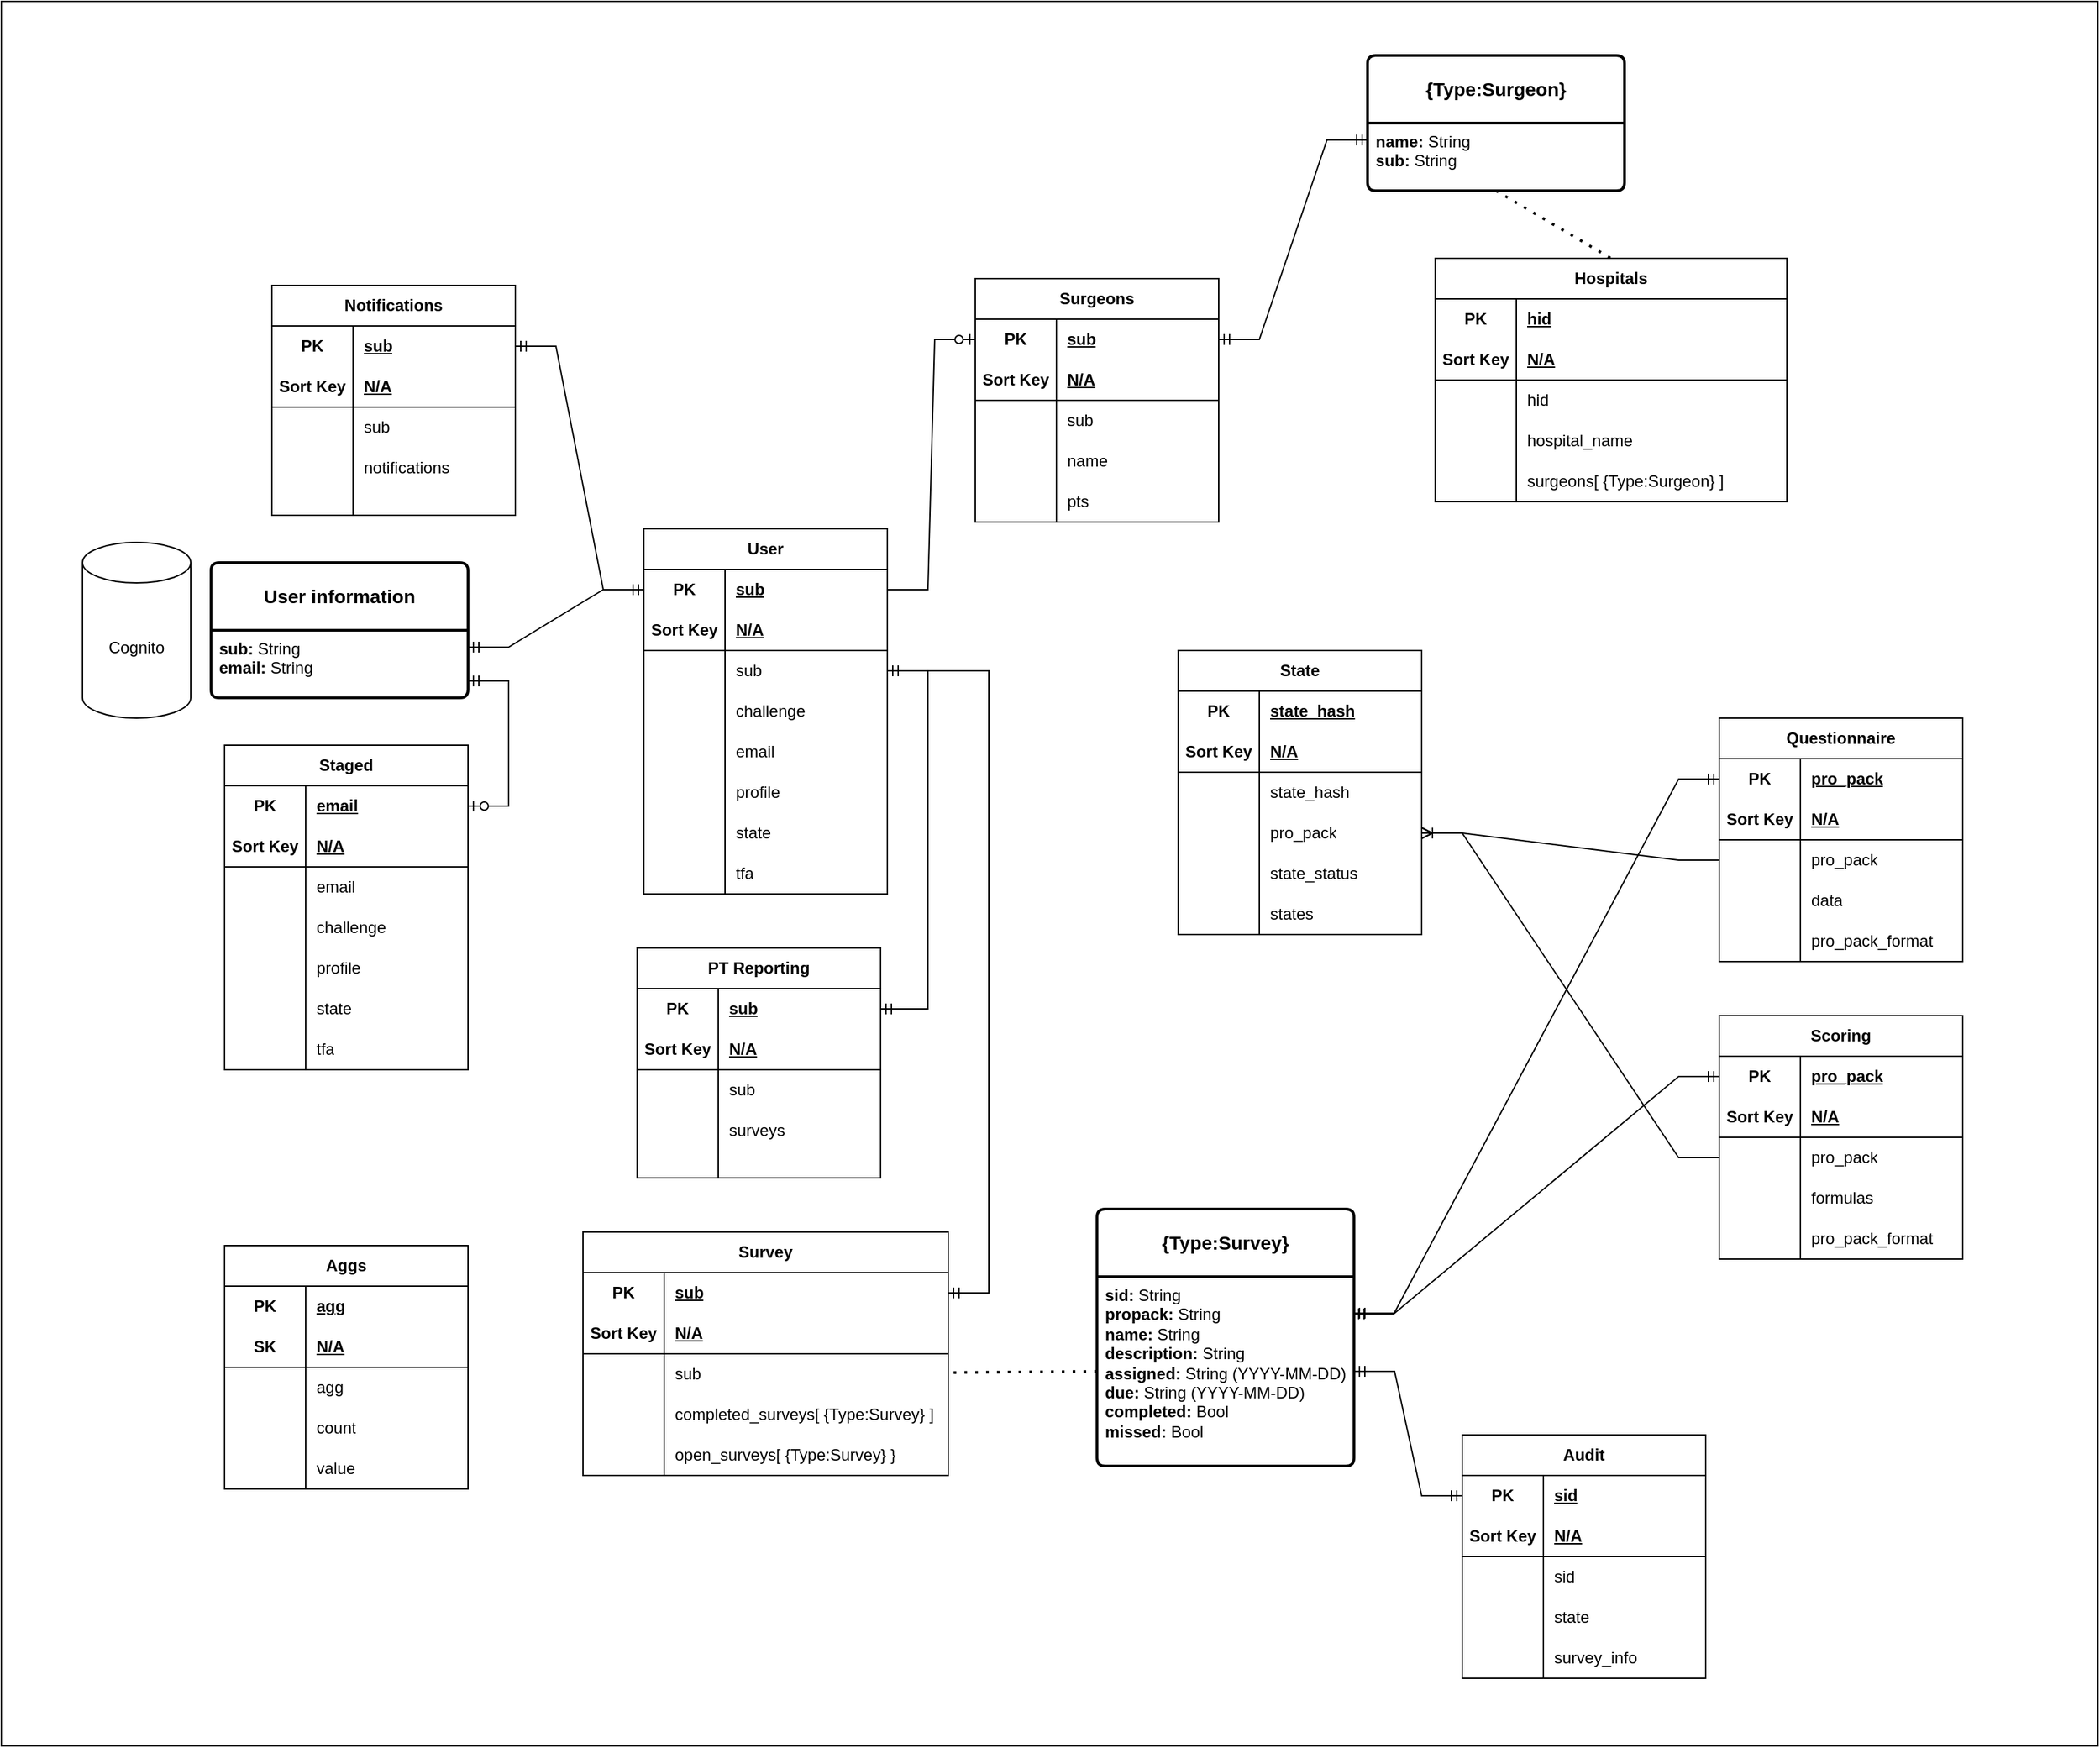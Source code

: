 <mxfile version="21.1.2" type="device">
  <diagram id="R2lEEEUBdFMjLlhIrx00" name="Page-1">
    <mxGraphModel dx="2578" dy="2132" grid="1" gridSize="10" guides="1" tooltips="1" connect="1" arrows="1" fold="1" page="1" pageScale="1" pageWidth="850" pageHeight="1100" math="0" shadow="0" extFonts="Permanent Marker^https://fonts.googleapis.com/css?family=Permanent+Marker">
      <root>
        <mxCell id="0" />
        <mxCell id="1" parent="0" />
        <mxCell id="TMUcUJzqYs1MGz6RTLAd-553" value="" style="rounded=0;whiteSpace=wrap;html=1;" vertex="1" parent="1">
          <mxGeometry x="-50" y="-370" width="1550" height="1290" as="geometry" />
        </mxCell>
        <mxCell id="TMUcUJzqYs1MGz6RTLAd-135" value="Aggs" style="shape=table;startSize=30;container=1;collapsible=1;childLayout=tableLayout;fixedRows=1;rowLines=0;fontStyle=1;align=center;resizeLast=1;html=1;whiteSpace=wrap;" vertex="1" parent="1">
          <mxGeometry x="115" y="550" width="180" height="180" as="geometry" />
        </mxCell>
        <mxCell id="TMUcUJzqYs1MGz6RTLAd-136" value="" style="shape=tableRow;horizontal=0;startSize=0;swimlaneHead=0;swimlaneBody=0;fillColor=none;collapsible=0;dropTarget=0;points=[[0,0.5],[1,0.5]];portConstraint=eastwest;top=0;left=0;right=0;bottom=0;html=1;" vertex="1" parent="TMUcUJzqYs1MGz6RTLAd-135">
          <mxGeometry y="30" width="180" height="30" as="geometry" />
        </mxCell>
        <mxCell id="TMUcUJzqYs1MGz6RTLAd-137" value="PK" style="shape=partialRectangle;connectable=0;fillColor=none;top=0;left=0;bottom=0;right=0;fontStyle=1;overflow=hidden;html=1;whiteSpace=wrap;" vertex="1" parent="TMUcUJzqYs1MGz6RTLAd-136">
          <mxGeometry width="60" height="30" as="geometry">
            <mxRectangle width="60" height="30" as="alternateBounds" />
          </mxGeometry>
        </mxCell>
        <mxCell id="TMUcUJzqYs1MGz6RTLAd-138" value="agg" style="shape=partialRectangle;connectable=0;fillColor=none;top=0;left=0;bottom=0;right=0;align=left;spacingLeft=6;fontStyle=5;overflow=hidden;html=1;whiteSpace=wrap;" vertex="1" parent="TMUcUJzqYs1MGz6RTLAd-136">
          <mxGeometry x="60" width="120" height="30" as="geometry">
            <mxRectangle width="120" height="30" as="alternateBounds" />
          </mxGeometry>
        </mxCell>
        <mxCell id="TMUcUJzqYs1MGz6RTLAd-139" value="" style="shape=tableRow;horizontal=0;startSize=0;swimlaneHead=0;swimlaneBody=0;fillColor=none;collapsible=0;dropTarget=0;points=[[0,0.5],[1,0.5]];portConstraint=eastwest;top=0;left=0;right=0;bottom=1;html=1;" vertex="1" parent="TMUcUJzqYs1MGz6RTLAd-135">
          <mxGeometry y="60" width="180" height="30" as="geometry" />
        </mxCell>
        <mxCell id="TMUcUJzqYs1MGz6RTLAd-140" value="SK" style="shape=partialRectangle;connectable=0;fillColor=none;top=0;left=0;bottom=0;right=0;fontStyle=1;overflow=hidden;html=1;whiteSpace=wrap;" vertex="1" parent="TMUcUJzqYs1MGz6RTLAd-139">
          <mxGeometry width="60" height="30" as="geometry">
            <mxRectangle width="60" height="30" as="alternateBounds" />
          </mxGeometry>
        </mxCell>
        <mxCell id="TMUcUJzqYs1MGz6RTLAd-141" value="N/A" style="shape=partialRectangle;connectable=0;fillColor=none;top=0;left=0;bottom=0;right=0;align=left;spacingLeft=6;fontStyle=5;overflow=hidden;html=1;whiteSpace=wrap;" vertex="1" parent="TMUcUJzqYs1MGz6RTLAd-139">
          <mxGeometry x="60" width="120" height="30" as="geometry">
            <mxRectangle width="120" height="30" as="alternateBounds" />
          </mxGeometry>
        </mxCell>
        <mxCell id="TMUcUJzqYs1MGz6RTLAd-142" value="" style="shape=tableRow;horizontal=0;startSize=0;swimlaneHead=0;swimlaneBody=0;fillColor=none;collapsible=0;dropTarget=0;points=[[0,0.5],[1,0.5]];portConstraint=eastwest;top=0;left=0;right=0;bottom=0;html=1;" vertex="1" parent="TMUcUJzqYs1MGz6RTLAd-135">
          <mxGeometry y="90" width="180" height="30" as="geometry" />
        </mxCell>
        <mxCell id="TMUcUJzqYs1MGz6RTLAd-143" value="" style="shape=partialRectangle;connectable=0;fillColor=none;top=0;left=0;bottom=0;right=0;editable=1;overflow=hidden;html=1;whiteSpace=wrap;" vertex="1" parent="TMUcUJzqYs1MGz6RTLAd-142">
          <mxGeometry width="60" height="30" as="geometry">
            <mxRectangle width="60" height="30" as="alternateBounds" />
          </mxGeometry>
        </mxCell>
        <mxCell id="TMUcUJzqYs1MGz6RTLAd-144" value="agg" style="shape=partialRectangle;connectable=0;fillColor=none;top=0;left=0;bottom=0;right=0;align=left;spacingLeft=6;overflow=hidden;html=1;whiteSpace=wrap;" vertex="1" parent="TMUcUJzqYs1MGz6RTLAd-142">
          <mxGeometry x="60" width="120" height="30" as="geometry">
            <mxRectangle width="120" height="30" as="alternateBounds" />
          </mxGeometry>
        </mxCell>
        <mxCell id="TMUcUJzqYs1MGz6RTLAd-145" value="" style="shape=tableRow;horizontal=0;startSize=0;swimlaneHead=0;swimlaneBody=0;fillColor=none;collapsible=0;dropTarget=0;points=[[0,0.5],[1,0.5]];portConstraint=eastwest;top=0;left=0;right=0;bottom=0;html=1;" vertex="1" parent="TMUcUJzqYs1MGz6RTLAd-135">
          <mxGeometry y="120" width="180" height="30" as="geometry" />
        </mxCell>
        <mxCell id="TMUcUJzqYs1MGz6RTLAd-146" value="" style="shape=partialRectangle;connectable=0;fillColor=none;top=0;left=0;bottom=0;right=0;editable=1;overflow=hidden;html=1;whiteSpace=wrap;" vertex="1" parent="TMUcUJzqYs1MGz6RTLAd-145">
          <mxGeometry width="60" height="30" as="geometry">
            <mxRectangle width="60" height="30" as="alternateBounds" />
          </mxGeometry>
        </mxCell>
        <mxCell id="TMUcUJzqYs1MGz6RTLAd-147" value="count" style="shape=partialRectangle;connectable=0;fillColor=none;top=0;left=0;bottom=0;right=0;align=left;spacingLeft=6;overflow=hidden;html=1;whiteSpace=wrap;" vertex="1" parent="TMUcUJzqYs1MGz6RTLAd-145">
          <mxGeometry x="60" width="120" height="30" as="geometry">
            <mxRectangle width="120" height="30" as="alternateBounds" />
          </mxGeometry>
        </mxCell>
        <mxCell id="TMUcUJzqYs1MGz6RTLAd-148" value="" style="shape=tableRow;horizontal=0;startSize=0;swimlaneHead=0;swimlaneBody=0;fillColor=none;collapsible=0;dropTarget=0;points=[[0,0.5],[1,0.5]];portConstraint=eastwest;top=0;left=0;right=0;bottom=0;html=1;" vertex="1" parent="TMUcUJzqYs1MGz6RTLAd-135">
          <mxGeometry y="150" width="180" height="30" as="geometry" />
        </mxCell>
        <mxCell id="TMUcUJzqYs1MGz6RTLAd-149" value="" style="shape=partialRectangle;connectable=0;fillColor=none;top=0;left=0;bottom=0;right=0;editable=1;overflow=hidden;html=1;whiteSpace=wrap;" vertex="1" parent="TMUcUJzqYs1MGz6RTLAd-148">
          <mxGeometry width="60" height="30" as="geometry">
            <mxRectangle width="60" height="30" as="alternateBounds" />
          </mxGeometry>
        </mxCell>
        <mxCell id="TMUcUJzqYs1MGz6RTLAd-150" value="value" style="shape=partialRectangle;connectable=0;fillColor=none;top=0;left=0;bottom=0;right=0;align=left;spacingLeft=6;overflow=hidden;html=1;whiteSpace=wrap;" vertex="1" parent="TMUcUJzqYs1MGz6RTLAd-148">
          <mxGeometry x="60" width="120" height="30" as="geometry">
            <mxRectangle width="120" height="30" as="alternateBounds" />
          </mxGeometry>
        </mxCell>
        <mxCell id="TMUcUJzqYs1MGz6RTLAd-184" value="Hospitals" style="shape=table;startSize=30;container=1;collapsible=1;childLayout=tableLayout;fixedRows=1;rowLines=0;fontStyle=1;align=center;resizeLast=1;html=1;whiteSpace=wrap;" vertex="1" parent="1">
          <mxGeometry x="1010" y="-180" width="260" height="180" as="geometry" />
        </mxCell>
        <mxCell id="TMUcUJzqYs1MGz6RTLAd-185" value="" style="shape=tableRow;horizontal=0;startSize=0;swimlaneHead=0;swimlaneBody=0;fillColor=none;collapsible=0;dropTarget=0;points=[[0,0.5],[1,0.5]];portConstraint=eastwest;top=0;left=0;right=0;bottom=0;html=1;" vertex="1" parent="TMUcUJzqYs1MGz6RTLAd-184">
          <mxGeometry y="30" width="260" height="30" as="geometry" />
        </mxCell>
        <mxCell id="TMUcUJzqYs1MGz6RTLAd-186" value="PK" style="shape=partialRectangle;connectable=0;fillColor=none;top=0;left=0;bottom=0;right=0;fontStyle=1;overflow=hidden;html=1;whiteSpace=wrap;" vertex="1" parent="TMUcUJzqYs1MGz6RTLAd-185">
          <mxGeometry width="60" height="30" as="geometry">
            <mxRectangle width="60" height="30" as="alternateBounds" />
          </mxGeometry>
        </mxCell>
        <mxCell id="TMUcUJzqYs1MGz6RTLAd-187" value="hid" style="shape=partialRectangle;connectable=0;fillColor=none;top=0;left=0;bottom=0;right=0;align=left;spacingLeft=6;fontStyle=5;overflow=hidden;html=1;whiteSpace=wrap;" vertex="1" parent="TMUcUJzqYs1MGz6RTLAd-185">
          <mxGeometry x="60" width="200" height="30" as="geometry">
            <mxRectangle width="200" height="30" as="alternateBounds" />
          </mxGeometry>
        </mxCell>
        <mxCell id="TMUcUJzqYs1MGz6RTLAd-188" value="" style="shape=tableRow;horizontal=0;startSize=0;swimlaneHead=0;swimlaneBody=0;fillColor=none;collapsible=0;dropTarget=0;points=[[0,0.5],[1,0.5]];portConstraint=eastwest;top=0;left=0;right=0;bottom=1;html=1;" vertex="1" parent="TMUcUJzqYs1MGz6RTLAd-184">
          <mxGeometry y="60" width="260" height="30" as="geometry" />
        </mxCell>
        <mxCell id="TMUcUJzqYs1MGz6RTLAd-189" value="Sort Key" style="shape=partialRectangle;connectable=0;fillColor=none;top=0;left=0;bottom=0;right=0;fontStyle=1;overflow=hidden;html=1;whiteSpace=wrap;" vertex="1" parent="TMUcUJzqYs1MGz6RTLAd-188">
          <mxGeometry width="60" height="30" as="geometry">
            <mxRectangle width="60" height="30" as="alternateBounds" />
          </mxGeometry>
        </mxCell>
        <mxCell id="TMUcUJzqYs1MGz6RTLAd-190" value="N/A" style="shape=partialRectangle;connectable=0;fillColor=none;top=0;left=0;bottom=0;right=0;align=left;spacingLeft=6;fontStyle=5;overflow=hidden;html=1;whiteSpace=wrap;" vertex="1" parent="TMUcUJzqYs1MGz6RTLAd-188">
          <mxGeometry x="60" width="200" height="30" as="geometry">
            <mxRectangle width="200" height="30" as="alternateBounds" />
          </mxGeometry>
        </mxCell>
        <mxCell id="TMUcUJzqYs1MGz6RTLAd-191" value="" style="shape=tableRow;horizontal=0;startSize=0;swimlaneHead=0;swimlaneBody=0;fillColor=none;collapsible=0;dropTarget=0;points=[[0,0.5],[1,0.5]];portConstraint=eastwest;top=0;left=0;right=0;bottom=0;html=1;" vertex="1" parent="TMUcUJzqYs1MGz6RTLAd-184">
          <mxGeometry y="90" width="260" height="30" as="geometry" />
        </mxCell>
        <mxCell id="TMUcUJzqYs1MGz6RTLAd-192" value="" style="shape=partialRectangle;connectable=0;fillColor=none;top=0;left=0;bottom=0;right=0;editable=1;overflow=hidden;html=1;whiteSpace=wrap;" vertex="1" parent="TMUcUJzqYs1MGz6RTLAd-191">
          <mxGeometry width="60" height="30" as="geometry">
            <mxRectangle width="60" height="30" as="alternateBounds" />
          </mxGeometry>
        </mxCell>
        <mxCell id="TMUcUJzqYs1MGz6RTLAd-193" value="hid" style="shape=partialRectangle;connectable=0;fillColor=none;top=0;left=0;bottom=0;right=0;align=left;spacingLeft=6;overflow=hidden;html=1;whiteSpace=wrap;" vertex="1" parent="TMUcUJzqYs1MGz6RTLAd-191">
          <mxGeometry x="60" width="200" height="30" as="geometry">
            <mxRectangle width="200" height="30" as="alternateBounds" />
          </mxGeometry>
        </mxCell>
        <mxCell id="TMUcUJzqYs1MGz6RTLAd-194" value="" style="shape=tableRow;horizontal=0;startSize=0;swimlaneHead=0;swimlaneBody=0;fillColor=none;collapsible=0;dropTarget=0;points=[[0,0.5],[1,0.5]];portConstraint=eastwest;top=0;left=0;right=0;bottom=0;html=1;" vertex="1" parent="TMUcUJzqYs1MGz6RTLAd-184">
          <mxGeometry y="120" width="260" height="30" as="geometry" />
        </mxCell>
        <mxCell id="TMUcUJzqYs1MGz6RTLAd-195" value="" style="shape=partialRectangle;connectable=0;fillColor=none;top=0;left=0;bottom=0;right=0;editable=1;overflow=hidden;html=1;whiteSpace=wrap;" vertex="1" parent="TMUcUJzqYs1MGz6RTLAd-194">
          <mxGeometry width="60" height="30" as="geometry">
            <mxRectangle width="60" height="30" as="alternateBounds" />
          </mxGeometry>
        </mxCell>
        <mxCell id="TMUcUJzqYs1MGz6RTLAd-196" value="hospital_name" style="shape=partialRectangle;connectable=0;fillColor=none;top=0;left=0;bottom=0;right=0;align=left;spacingLeft=6;overflow=hidden;html=1;whiteSpace=wrap;" vertex="1" parent="TMUcUJzqYs1MGz6RTLAd-194">
          <mxGeometry x="60" width="200" height="30" as="geometry">
            <mxRectangle width="200" height="30" as="alternateBounds" />
          </mxGeometry>
        </mxCell>
        <mxCell id="TMUcUJzqYs1MGz6RTLAd-197" value="" style="shape=tableRow;horizontal=0;startSize=0;swimlaneHead=0;swimlaneBody=0;fillColor=none;collapsible=0;dropTarget=0;points=[[0,0.5],[1,0.5]];portConstraint=eastwest;top=0;left=0;right=0;bottom=0;html=1;" vertex="1" parent="TMUcUJzqYs1MGz6RTLAd-184">
          <mxGeometry y="150" width="260" height="30" as="geometry" />
        </mxCell>
        <mxCell id="TMUcUJzqYs1MGz6RTLAd-198" value="" style="shape=partialRectangle;connectable=0;fillColor=none;top=0;left=0;bottom=0;right=0;editable=1;overflow=hidden;html=1;whiteSpace=wrap;" vertex="1" parent="TMUcUJzqYs1MGz6RTLAd-197">
          <mxGeometry width="60" height="30" as="geometry">
            <mxRectangle width="60" height="30" as="alternateBounds" />
          </mxGeometry>
        </mxCell>
        <mxCell id="TMUcUJzqYs1MGz6RTLAd-199" value="surgeons[ {Type:Surgeon} ]" style="shape=partialRectangle;connectable=0;fillColor=none;top=0;left=0;bottom=0;right=0;align=left;spacingLeft=6;overflow=hidden;html=1;whiteSpace=wrap;" vertex="1" parent="TMUcUJzqYs1MGz6RTLAd-197">
          <mxGeometry x="60" width="200" height="30" as="geometry">
            <mxRectangle width="200" height="30" as="alternateBounds" />
          </mxGeometry>
        </mxCell>
        <mxCell id="TMUcUJzqYs1MGz6RTLAd-200" value="Notifications" style="shape=table;startSize=30;container=1;collapsible=1;childLayout=tableLayout;fixedRows=1;rowLines=0;fontStyle=1;align=center;resizeLast=1;html=1;whiteSpace=wrap;" vertex="1" parent="1">
          <mxGeometry x="150" y="-160" width="180" height="170" as="geometry" />
        </mxCell>
        <mxCell id="TMUcUJzqYs1MGz6RTLAd-201" value="" style="shape=tableRow;horizontal=0;startSize=0;swimlaneHead=0;swimlaneBody=0;fillColor=none;collapsible=0;dropTarget=0;points=[[0,0.5],[1,0.5]];portConstraint=eastwest;top=0;left=0;right=0;bottom=0;html=1;" vertex="1" parent="TMUcUJzqYs1MGz6RTLAd-200">
          <mxGeometry y="30" width="180" height="30" as="geometry" />
        </mxCell>
        <mxCell id="TMUcUJzqYs1MGz6RTLAd-202" value="PK" style="shape=partialRectangle;connectable=0;fillColor=none;top=0;left=0;bottom=0;right=0;fontStyle=1;overflow=hidden;html=1;whiteSpace=wrap;" vertex="1" parent="TMUcUJzqYs1MGz6RTLAd-201">
          <mxGeometry width="60" height="30" as="geometry">
            <mxRectangle width="60" height="30" as="alternateBounds" />
          </mxGeometry>
        </mxCell>
        <mxCell id="TMUcUJzqYs1MGz6RTLAd-203" value="sub" style="shape=partialRectangle;connectable=0;fillColor=none;top=0;left=0;bottom=0;right=0;align=left;spacingLeft=6;fontStyle=5;overflow=hidden;html=1;whiteSpace=wrap;" vertex="1" parent="TMUcUJzqYs1MGz6RTLAd-201">
          <mxGeometry x="60" width="120" height="30" as="geometry">
            <mxRectangle width="120" height="30" as="alternateBounds" />
          </mxGeometry>
        </mxCell>
        <mxCell id="TMUcUJzqYs1MGz6RTLAd-204" value="" style="shape=tableRow;horizontal=0;startSize=0;swimlaneHead=0;swimlaneBody=0;fillColor=none;collapsible=0;dropTarget=0;points=[[0,0.5],[1,0.5]];portConstraint=eastwest;top=0;left=0;right=0;bottom=1;html=1;" vertex="1" parent="TMUcUJzqYs1MGz6RTLAd-200">
          <mxGeometry y="60" width="180" height="30" as="geometry" />
        </mxCell>
        <mxCell id="TMUcUJzqYs1MGz6RTLAd-205" value="Sort Key" style="shape=partialRectangle;connectable=0;fillColor=none;top=0;left=0;bottom=0;right=0;fontStyle=1;overflow=hidden;html=1;whiteSpace=wrap;" vertex="1" parent="TMUcUJzqYs1MGz6RTLAd-204">
          <mxGeometry width="60" height="30" as="geometry">
            <mxRectangle width="60" height="30" as="alternateBounds" />
          </mxGeometry>
        </mxCell>
        <mxCell id="TMUcUJzqYs1MGz6RTLAd-206" value="N/A" style="shape=partialRectangle;connectable=0;fillColor=none;top=0;left=0;bottom=0;right=0;align=left;spacingLeft=6;fontStyle=5;overflow=hidden;html=1;whiteSpace=wrap;" vertex="1" parent="TMUcUJzqYs1MGz6RTLAd-204">
          <mxGeometry x="60" width="120" height="30" as="geometry">
            <mxRectangle width="120" height="30" as="alternateBounds" />
          </mxGeometry>
        </mxCell>
        <mxCell id="TMUcUJzqYs1MGz6RTLAd-207" value="" style="shape=tableRow;horizontal=0;startSize=0;swimlaneHead=0;swimlaneBody=0;fillColor=none;collapsible=0;dropTarget=0;points=[[0,0.5],[1,0.5]];portConstraint=eastwest;top=0;left=0;right=0;bottom=0;html=1;" vertex="1" parent="TMUcUJzqYs1MGz6RTLAd-200">
          <mxGeometry y="90" width="180" height="30" as="geometry" />
        </mxCell>
        <mxCell id="TMUcUJzqYs1MGz6RTLAd-208" value="" style="shape=partialRectangle;connectable=0;fillColor=none;top=0;left=0;bottom=0;right=0;editable=1;overflow=hidden;html=1;whiteSpace=wrap;" vertex="1" parent="TMUcUJzqYs1MGz6RTLAd-207">
          <mxGeometry width="60" height="30" as="geometry">
            <mxRectangle width="60" height="30" as="alternateBounds" />
          </mxGeometry>
        </mxCell>
        <mxCell id="TMUcUJzqYs1MGz6RTLAd-209" value="sub" style="shape=partialRectangle;connectable=0;fillColor=none;top=0;left=0;bottom=0;right=0;align=left;spacingLeft=6;overflow=hidden;html=1;whiteSpace=wrap;" vertex="1" parent="TMUcUJzqYs1MGz6RTLAd-207">
          <mxGeometry x="60" width="120" height="30" as="geometry">
            <mxRectangle width="120" height="30" as="alternateBounds" />
          </mxGeometry>
        </mxCell>
        <mxCell id="TMUcUJzqYs1MGz6RTLAd-210" value="" style="shape=tableRow;horizontal=0;startSize=0;swimlaneHead=0;swimlaneBody=0;fillColor=none;collapsible=0;dropTarget=0;points=[[0,0.5],[1,0.5]];portConstraint=eastwest;top=0;left=0;right=0;bottom=0;html=1;" vertex="1" parent="TMUcUJzqYs1MGz6RTLAd-200">
          <mxGeometry y="120" width="180" height="30" as="geometry" />
        </mxCell>
        <mxCell id="TMUcUJzqYs1MGz6RTLAd-211" value="" style="shape=partialRectangle;connectable=0;fillColor=none;top=0;left=0;bottom=0;right=0;editable=1;overflow=hidden;html=1;whiteSpace=wrap;" vertex="1" parent="TMUcUJzqYs1MGz6RTLAd-210">
          <mxGeometry width="60" height="30" as="geometry">
            <mxRectangle width="60" height="30" as="alternateBounds" />
          </mxGeometry>
        </mxCell>
        <mxCell id="TMUcUJzqYs1MGz6RTLAd-212" value="notifications" style="shape=partialRectangle;connectable=0;fillColor=none;top=0;left=0;bottom=0;right=0;align=left;spacingLeft=6;overflow=hidden;html=1;whiteSpace=wrap;" vertex="1" parent="TMUcUJzqYs1MGz6RTLAd-210">
          <mxGeometry x="60" width="120" height="30" as="geometry">
            <mxRectangle width="120" height="30" as="alternateBounds" />
          </mxGeometry>
        </mxCell>
        <mxCell id="TMUcUJzqYs1MGz6RTLAd-213" value="" style="shape=tableRow;horizontal=0;startSize=0;swimlaneHead=0;swimlaneBody=0;fillColor=none;collapsible=0;dropTarget=0;points=[[0,0.5],[1,0.5]];portConstraint=eastwest;top=0;left=0;right=0;bottom=0;html=1;" vertex="1" parent="TMUcUJzqYs1MGz6RTLAd-200">
          <mxGeometry y="150" width="180" height="20" as="geometry" />
        </mxCell>
        <mxCell id="TMUcUJzqYs1MGz6RTLAd-214" value="" style="shape=partialRectangle;connectable=0;fillColor=none;top=0;left=0;bottom=0;right=0;editable=1;overflow=hidden;html=1;whiteSpace=wrap;" vertex="1" parent="TMUcUJzqYs1MGz6RTLAd-213">
          <mxGeometry width="60" height="20" as="geometry">
            <mxRectangle width="60" height="20" as="alternateBounds" />
          </mxGeometry>
        </mxCell>
        <mxCell id="TMUcUJzqYs1MGz6RTLAd-215" value="" style="shape=partialRectangle;connectable=0;fillColor=none;top=0;left=0;bottom=0;right=0;align=left;spacingLeft=6;overflow=hidden;html=1;whiteSpace=wrap;" vertex="1" parent="TMUcUJzqYs1MGz6RTLAd-213">
          <mxGeometry x="60" width="120" height="20" as="geometry">
            <mxRectangle width="120" height="20" as="alternateBounds" />
          </mxGeometry>
        </mxCell>
        <mxCell id="TMUcUJzqYs1MGz6RTLAd-254" value="Questionnaire" style="shape=table;startSize=30;container=1;collapsible=1;childLayout=tableLayout;fixedRows=1;rowLines=0;fontStyle=1;align=center;resizeLast=1;html=1;whiteSpace=wrap;" vertex="1" parent="1">
          <mxGeometry x="1220" y="160" width="180" height="180" as="geometry" />
        </mxCell>
        <mxCell id="TMUcUJzqYs1MGz6RTLAd-255" value="" style="shape=tableRow;horizontal=0;startSize=0;swimlaneHead=0;swimlaneBody=0;fillColor=none;collapsible=0;dropTarget=0;points=[[0,0.5],[1,0.5]];portConstraint=eastwest;top=0;left=0;right=0;bottom=0;html=1;" vertex="1" parent="TMUcUJzqYs1MGz6RTLAd-254">
          <mxGeometry y="30" width="180" height="30" as="geometry" />
        </mxCell>
        <mxCell id="TMUcUJzqYs1MGz6RTLAd-256" value="PK" style="shape=partialRectangle;connectable=0;fillColor=none;top=0;left=0;bottom=0;right=0;fontStyle=1;overflow=hidden;html=1;whiteSpace=wrap;" vertex="1" parent="TMUcUJzqYs1MGz6RTLAd-255">
          <mxGeometry width="60" height="30" as="geometry">
            <mxRectangle width="60" height="30" as="alternateBounds" />
          </mxGeometry>
        </mxCell>
        <mxCell id="TMUcUJzqYs1MGz6RTLAd-257" value="pro_pack" style="shape=partialRectangle;connectable=0;fillColor=none;top=0;left=0;bottom=0;right=0;align=left;spacingLeft=6;fontStyle=5;overflow=hidden;html=1;whiteSpace=wrap;" vertex="1" parent="TMUcUJzqYs1MGz6RTLAd-255">
          <mxGeometry x="60" width="120" height="30" as="geometry">
            <mxRectangle width="120" height="30" as="alternateBounds" />
          </mxGeometry>
        </mxCell>
        <mxCell id="TMUcUJzqYs1MGz6RTLAd-258" value="" style="shape=tableRow;horizontal=0;startSize=0;swimlaneHead=0;swimlaneBody=0;fillColor=none;collapsible=0;dropTarget=0;points=[[0,0.5],[1,0.5]];portConstraint=eastwest;top=0;left=0;right=0;bottom=1;html=1;" vertex="1" parent="TMUcUJzqYs1MGz6RTLAd-254">
          <mxGeometry y="60" width="180" height="30" as="geometry" />
        </mxCell>
        <mxCell id="TMUcUJzqYs1MGz6RTLAd-259" value="Sort Key" style="shape=partialRectangle;connectable=0;fillColor=none;top=0;left=0;bottom=0;right=0;fontStyle=1;overflow=hidden;html=1;whiteSpace=wrap;" vertex="1" parent="TMUcUJzqYs1MGz6RTLAd-258">
          <mxGeometry width="60" height="30" as="geometry">
            <mxRectangle width="60" height="30" as="alternateBounds" />
          </mxGeometry>
        </mxCell>
        <mxCell id="TMUcUJzqYs1MGz6RTLAd-260" value="N/A" style="shape=partialRectangle;connectable=0;fillColor=none;top=0;left=0;bottom=0;right=0;align=left;spacingLeft=6;fontStyle=5;overflow=hidden;html=1;whiteSpace=wrap;" vertex="1" parent="TMUcUJzqYs1MGz6RTLAd-258">
          <mxGeometry x="60" width="120" height="30" as="geometry">
            <mxRectangle width="120" height="30" as="alternateBounds" />
          </mxGeometry>
        </mxCell>
        <mxCell id="TMUcUJzqYs1MGz6RTLAd-261" value="" style="shape=tableRow;horizontal=0;startSize=0;swimlaneHead=0;swimlaneBody=0;fillColor=none;collapsible=0;dropTarget=0;points=[[0,0.5],[1,0.5]];portConstraint=eastwest;top=0;left=0;right=0;bottom=0;html=1;" vertex="1" parent="TMUcUJzqYs1MGz6RTLAd-254">
          <mxGeometry y="90" width="180" height="30" as="geometry" />
        </mxCell>
        <mxCell id="TMUcUJzqYs1MGz6RTLAd-262" value="" style="shape=partialRectangle;connectable=0;fillColor=none;top=0;left=0;bottom=0;right=0;editable=1;overflow=hidden;html=1;whiteSpace=wrap;" vertex="1" parent="TMUcUJzqYs1MGz6RTLAd-261">
          <mxGeometry width="60" height="30" as="geometry">
            <mxRectangle width="60" height="30" as="alternateBounds" />
          </mxGeometry>
        </mxCell>
        <mxCell id="TMUcUJzqYs1MGz6RTLAd-263" value="pro_pack" style="shape=partialRectangle;connectable=0;fillColor=none;top=0;left=0;bottom=0;right=0;align=left;spacingLeft=6;overflow=hidden;html=1;whiteSpace=wrap;" vertex="1" parent="TMUcUJzqYs1MGz6RTLAd-261">
          <mxGeometry x="60" width="120" height="30" as="geometry">
            <mxRectangle width="120" height="30" as="alternateBounds" />
          </mxGeometry>
        </mxCell>
        <mxCell id="TMUcUJzqYs1MGz6RTLAd-264" value="" style="shape=tableRow;horizontal=0;startSize=0;swimlaneHead=0;swimlaneBody=0;fillColor=none;collapsible=0;dropTarget=0;points=[[0,0.5],[1,0.5]];portConstraint=eastwest;top=0;left=0;right=0;bottom=0;html=1;" vertex="1" parent="TMUcUJzqYs1MGz6RTLAd-254">
          <mxGeometry y="120" width="180" height="30" as="geometry" />
        </mxCell>
        <mxCell id="TMUcUJzqYs1MGz6RTLAd-265" value="" style="shape=partialRectangle;connectable=0;fillColor=none;top=0;left=0;bottom=0;right=0;editable=1;overflow=hidden;html=1;whiteSpace=wrap;" vertex="1" parent="TMUcUJzqYs1MGz6RTLAd-264">
          <mxGeometry width="60" height="30" as="geometry">
            <mxRectangle width="60" height="30" as="alternateBounds" />
          </mxGeometry>
        </mxCell>
        <mxCell id="TMUcUJzqYs1MGz6RTLAd-266" value="data" style="shape=partialRectangle;connectable=0;fillColor=none;top=0;left=0;bottom=0;right=0;align=left;spacingLeft=6;overflow=hidden;html=1;whiteSpace=wrap;" vertex="1" parent="TMUcUJzqYs1MGz6RTLAd-264">
          <mxGeometry x="60" width="120" height="30" as="geometry">
            <mxRectangle width="120" height="30" as="alternateBounds" />
          </mxGeometry>
        </mxCell>
        <mxCell id="TMUcUJzqYs1MGz6RTLAd-267" value="" style="shape=tableRow;horizontal=0;startSize=0;swimlaneHead=0;swimlaneBody=0;fillColor=none;collapsible=0;dropTarget=0;points=[[0,0.5],[1,0.5]];portConstraint=eastwest;top=0;left=0;right=0;bottom=0;html=1;" vertex="1" parent="TMUcUJzqYs1MGz6RTLAd-254">
          <mxGeometry y="150" width="180" height="30" as="geometry" />
        </mxCell>
        <mxCell id="TMUcUJzqYs1MGz6RTLAd-268" value="" style="shape=partialRectangle;connectable=0;fillColor=none;top=0;left=0;bottom=0;right=0;editable=1;overflow=hidden;html=1;whiteSpace=wrap;" vertex="1" parent="TMUcUJzqYs1MGz6RTLAd-267">
          <mxGeometry width="60" height="30" as="geometry">
            <mxRectangle width="60" height="30" as="alternateBounds" />
          </mxGeometry>
        </mxCell>
        <mxCell id="TMUcUJzqYs1MGz6RTLAd-269" value="pro_pack_format" style="shape=partialRectangle;connectable=0;fillColor=none;top=0;left=0;bottom=0;right=0;align=left;spacingLeft=6;overflow=hidden;html=1;whiteSpace=wrap;" vertex="1" parent="TMUcUJzqYs1MGz6RTLAd-267">
          <mxGeometry x="60" width="120" height="30" as="geometry">
            <mxRectangle width="120" height="30" as="alternateBounds" />
          </mxGeometry>
        </mxCell>
        <mxCell id="TMUcUJzqYs1MGz6RTLAd-270" value="Scoring" style="shape=table;startSize=30;container=1;collapsible=1;childLayout=tableLayout;fixedRows=1;rowLines=0;fontStyle=1;align=center;resizeLast=1;html=1;whiteSpace=wrap;" vertex="1" parent="1">
          <mxGeometry x="1220" y="380" width="180" height="180" as="geometry" />
        </mxCell>
        <mxCell id="TMUcUJzqYs1MGz6RTLAd-271" value="" style="shape=tableRow;horizontal=0;startSize=0;swimlaneHead=0;swimlaneBody=0;fillColor=none;collapsible=0;dropTarget=0;points=[[0,0.5],[1,0.5]];portConstraint=eastwest;top=0;left=0;right=0;bottom=0;html=1;" vertex="1" parent="TMUcUJzqYs1MGz6RTLAd-270">
          <mxGeometry y="30" width="180" height="30" as="geometry" />
        </mxCell>
        <mxCell id="TMUcUJzqYs1MGz6RTLAd-272" value="PK" style="shape=partialRectangle;connectable=0;fillColor=none;top=0;left=0;bottom=0;right=0;fontStyle=1;overflow=hidden;html=1;whiteSpace=wrap;" vertex="1" parent="TMUcUJzqYs1MGz6RTLAd-271">
          <mxGeometry width="60" height="30" as="geometry">
            <mxRectangle width="60" height="30" as="alternateBounds" />
          </mxGeometry>
        </mxCell>
        <mxCell id="TMUcUJzqYs1MGz6RTLAd-273" value="pro_pack" style="shape=partialRectangle;connectable=0;fillColor=none;top=0;left=0;bottom=0;right=0;align=left;spacingLeft=6;fontStyle=5;overflow=hidden;html=1;whiteSpace=wrap;" vertex="1" parent="TMUcUJzqYs1MGz6RTLAd-271">
          <mxGeometry x="60" width="120" height="30" as="geometry">
            <mxRectangle width="120" height="30" as="alternateBounds" />
          </mxGeometry>
        </mxCell>
        <mxCell id="TMUcUJzqYs1MGz6RTLAd-274" value="" style="shape=tableRow;horizontal=0;startSize=0;swimlaneHead=0;swimlaneBody=0;fillColor=none;collapsible=0;dropTarget=0;points=[[0,0.5],[1,0.5]];portConstraint=eastwest;top=0;left=0;right=0;bottom=1;html=1;" vertex="1" parent="TMUcUJzqYs1MGz6RTLAd-270">
          <mxGeometry y="60" width="180" height="30" as="geometry" />
        </mxCell>
        <mxCell id="TMUcUJzqYs1MGz6RTLAd-275" value="Sort Key" style="shape=partialRectangle;connectable=0;fillColor=none;top=0;left=0;bottom=0;right=0;fontStyle=1;overflow=hidden;html=1;whiteSpace=wrap;" vertex="1" parent="TMUcUJzqYs1MGz6RTLAd-274">
          <mxGeometry width="60" height="30" as="geometry">
            <mxRectangle width="60" height="30" as="alternateBounds" />
          </mxGeometry>
        </mxCell>
        <mxCell id="TMUcUJzqYs1MGz6RTLAd-276" value="N/A" style="shape=partialRectangle;connectable=0;fillColor=none;top=0;left=0;bottom=0;right=0;align=left;spacingLeft=6;fontStyle=5;overflow=hidden;html=1;whiteSpace=wrap;" vertex="1" parent="TMUcUJzqYs1MGz6RTLAd-274">
          <mxGeometry x="60" width="120" height="30" as="geometry">
            <mxRectangle width="120" height="30" as="alternateBounds" />
          </mxGeometry>
        </mxCell>
        <mxCell id="TMUcUJzqYs1MGz6RTLAd-277" value="" style="shape=tableRow;horizontal=0;startSize=0;swimlaneHead=0;swimlaneBody=0;fillColor=none;collapsible=0;dropTarget=0;points=[[0,0.5],[1,0.5]];portConstraint=eastwest;top=0;left=0;right=0;bottom=0;html=1;" vertex="1" parent="TMUcUJzqYs1MGz6RTLAd-270">
          <mxGeometry y="90" width="180" height="30" as="geometry" />
        </mxCell>
        <mxCell id="TMUcUJzqYs1MGz6RTLAd-278" value="" style="shape=partialRectangle;connectable=0;fillColor=none;top=0;left=0;bottom=0;right=0;editable=1;overflow=hidden;html=1;whiteSpace=wrap;" vertex="1" parent="TMUcUJzqYs1MGz6RTLAd-277">
          <mxGeometry width="60" height="30" as="geometry">
            <mxRectangle width="60" height="30" as="alternateBounds" />
          </mxGeometry>
        </mxCell>
        <mxCell id="TMUcUJzqYs1MGz6RTLAd-279" value="pro_pack" style="shape=partialRectangle;connectable=0;fillColor=none;top=0;left=0;bottom=0;right=0;align=left;spacingLeft=6;overflow=hidden;html=1;whiteSpace=wrap;" vertex="1" parent="TMUcUJzqYs1MGz6RTLAd-277">
          <mxGeometry x="60" width="120" height="30" as="geometry">
            <mxRectangle width="120" height="30" as="alternateBounds" />
          </mxGeometry>
        </mxCell>
        <mxCell id="TMUcUJzqYs1MGz6RTLAd-280" value="" style="shape=tableRow;horizontal=0;startSize=0;swimlaneHead=0;swimlaneBody=0;fillColor=none;collapsible=0;dropTarget=0;points=[[0,0.5],[1,0.5]];portConstraint=eastwest;top=0;left=0;right=0;bottom=0;html=1;" vertex="1" parent="TMUcUJzqYs1MGz6RTLAd-270">
          <mxGeometry y="120" width="180" height="30" as="geometry" />
        </mxCell>
        <mxCell id="TMUcUJzqYs1MGz6RTLAd-281" value="" style="shape=partialRectangle;connectable=0;fillColor=none;top=0;left=0;bottom=0;right=0;editable=1;overflow=hidden;html=1;whiteSpace=wrap;" vertex="1" parent="TMUcUJzqYs1MGz6RTLAd-280">
          <mxGeometry width="60" height="30" as="geometry">
            <mxRectangle width="60" height="30" as="alternateBounds" />
          </mxGeometry>
        </mxCell>
        <mxCell id="TMUcUJzqYs1MGz6RTLAd-282" value="formulas" style="shape=partialRectangle;connectable=0;fillColor=none;top=0;left=0;bottom=0;right=0;align=left;spacingLeft=6;overflow=hidden;html=1;whiteSpace=wrap;" vertex="1" parent="TMUcUJzqYs1MGz6RTLAd-280">
          <mxGeometry x="60" width="120" height="30" as="geometry">
            <mxRectangle width="120" height="30" as="alternateBounds" />
          </mxGeometry>
        </mxCell>
        <mxCell id="TMUcUJzqYs1MGz6RTLAd-283" value="" style="shape=tableRow;horizontal=0;startSize=0;swimlaneHead=0;swimlaneBody=0;fillColor=none;collapsible=0;dropTarget=0;points=[[0,0.5],[1,0.5]];portConstraint=eastwest;top=0;left=0;right=0;bottom=0;html=1;" vertex="1" parent="TMUcUJzqYs1MGz6RTLAd-270">
          <mxGeometry y="150" width="180" height="30" as="geometry" />
        </mxCell>
        <mxCell id="TMUcUJzqYs1MGz6RTLAd-284" value="" style="shape=partialRectangle;connectable=0;fillColor=none;top=0;left=0;bottom=0;right=0;editable=1;overflow=hidden;html=1;whiteSpace=wrap;" vertex="1" parent="TMUcUJzqYs1MGz6RTLAd-283">
          <mxGeometry width="60" height="30" as="geometry">
            <mxRectangle width="60" height="30" as="alternateBounds" />
          </mxGeometry>
        </mxCell>
        <mxCell id="TMUcUJzqYs1MGz6RTLAd-285" value="pro_pack_format" style="shape=partialRectangle;connectable=0;fillColor=none;top=0;left=0;bottom=0;right=0;align=left;spacingLeft=6;overflow=hidden;html=1;whiteSpace=wrap;" vertex="1" parent="TMUcUJzqYs1MGz6RTLAd-283">
          <mxGeometry x="60" width="120" height="30" as="geometry">
            <mxRectangle width="120" height="30" as="alternateBounds" />
          </mxGeometry>
        </mxCell>
        <mxCell id="TMUcUJzqYs1MGz6RTLAd-286" value="Staged" style="shape=table;startSize=30;container=1;collapsible=1;childLayout=tableLayout;fixedRows=1;rowLines=0;fontStyle=1;align=center;resizeLast=1;html=1;whiteSpace=wrap;" vertex="1" parent="1">
          <mxGeometry x="115" y="180" width="180" height="240" as="geometry" />
        </mxCell>
        <mxCell id="TMUcUJzqYs1MGz6RTLAd-287" value="" style="shape=tableRow;horizontal=0;startSize=0;swimlaneHead=0;swimlaneBody=0;fillColor=none;collapsible=0;dropTarget=0;points=[[0,0.5],[1,0.5]];portConstraint=eastwest;top=0;left=0;right=0;bottom=0;html=1;" vertex="1" parent="TMUcUJzqYs1MGz6RTLAd-286">
          <mxGeometry y="30" width="180" height="30" as="geometry" />
        </mxCell>
        <mxCell id="TMUcUJzqYs1MGz6RTLAd-288" value="PK" style="shape=partialRectangle;connectable=0;fillColor=none;top=0;left=0;bottom=0;right=0;fontStyle=1;overflow=hidden;html=1;whiteSpace=wrap;" vertex="1" parent="TMUcUJzqYs1MGz6RTLAd-287">
          <mxGeometry width="60" height="30" as="geometry">
            <mxRectangle width="60" height="30" as="alternateBounds" />
          </mxGeometry>
        </mxCell>
        <mxCell id="TMUcUJzqYs1MGz6RTLAd-289" value="email" style="shape=partialRectangle;connectable=0;fillColor=none;top=0;left=0;bottom=0;right=0;align=left;spacingLeft=6;fontStyle=5;overflow=hidden;html=1;whiteSpace=wrap;" vertex="1" parent="TMUcUJzqYs1MGz6RTLAd-287">
          <mxGeometry x="60" width="120" height="30" as="geometry">
            <mxRectangle width="120" height="30" as="alternateBounds" />
          </mxGeometry>
        </mxCell>
        <mxCell id="TMUcUJzqYs1MGz6RTLAd-290" value="" style="shape=tableRow;horizontal=0;startSize=0;swimlaneHead=0;swimlaneBody=0;fillColor=none;collapsible=0;dropTarget=0;points=[[0,0.5],[1,0.5]];portConstraint=eastwest;top=0;left=0;right=0;bottom=1;html=1;" vertex="1" parent="TMUcUJzqYs1MGz6RTLAd-286">
          <mxGeometry y="60" width="180" height="30" as="geometry" />
        </mxCell>
        <mxCell id="TMUcUJzqYs1MGz6RTLAd-291" value="Sort Key" style="shape=partialRectangle;connectable=0;fillColor=none;top=0;left=0;bottom=0;right=0;fontStyle=1;overflow=hidden;html=1;whiteSpace=wrap;" vertex="1" parent="TMUcUJzqYs1MGz6RTLAd-290">
          <mxGeometry width="60" height="30" as="geometry">
            <mxRectangle width="60" height="30" as="alternateBounds" />
          </mxGeometry>
        </mxCell>
        <mxCell id="TMUcUJzqYs1MGz6RTLAd-292" value="N/A" style="shape=partialRectangle;connectable=0;fillColor=none;top=0;left=0;bottom=0;right=0;align=left;spacingLeft=6;fontStyle=5;overflow=hidden;html=1;whiteSpace=wrap;" vertex="1" parent="TMUcUJzqYs1MGz6RTLAd-290">
          <mxGeometry x="60" width="120" height="30" as="geometry">
            <mxRectangle width="120" height="30" as="alternateBounds" />
          </mxGeometry>
        </mxCell>
        <mxCell id="TMUcUJzqYs1MGz6RTLAd-293" value="" style="shape=tableRow;horizontal=0;startSize=0;swimlaneHead=0;swimlaneBody=0;fillColor=none;collapsible=0;dropTarget=0;points=[[0,0.5],[1,0.5]];portConstraint=eastwest;top=0;left=0;right=0;bottom=0;html=1;" vertex="1" parent="TMUcUJzqYs1MGz6RTLAd-286">
          <mxGeometry y="90" width="180" height="30" as="geometry" />
        </mxCell>
        <mxCell id="TMUcUJzqYs1MGz6RTLAd-294" value="" style="shape=partialRectangle;connectable=0;fillColor=none;top=0;left=0;bottom=0;right=0;editable=1;overflow=hidden;html=1;whiteSpace=wrap;" vertex="1" parent="TMUcUJzqYs1MGz6RTLAd-293">
          <mxGeometry width="60" height="30" as="geometry">
            <mxRectangle width="60" height="30" as="alternateBounds" />
          </mxGeometry>
        </mxCell>
        <mxCell id="TMUcUJzqYs1MGz6RTLAd-295" value="email" style="shape=partialRectangle;connectable=0;fillColor=none;top=0;left=0;bottom=0;right=0;align=left;spacingLeft=6;overflow=hidden;html=1;whiteSpace=wrap;" vertex="1" parent="TMUcUJzqYs1MGz6RTLAd-293">
          <mxGeometry x="60" width="120" height="30" as="geometry">
            <mxRectangle width="120" height="30" as="alternateBounds" />
          </mxGeometry>
        </mxCell>
        <mxCell id="TMUcUJzqYs1MGz6RTLAd-296" value="" style="shape=tableRow;horizontal=0;startSize=0;swimlaneHead=0;swimlaneBody=0;fillColor=none;collapsible=0;dropTarget=0;points=[[0,0.5],[1,0.5]];portConstraint=eastwest;top=0;left=0;right=0;bottom=0;html=1;" vertex="1" parent="TMUcUJzqYs1MGz6RTLAd-286">
          <mxGeometry y="120" width="180" height="30" as="geometry" />
        </mxCell>
        <mxCell id="TMUcUJzqYs1MGz6RTLAd-297" value="" style="shape=partialRectangle;connectable=0;fillColor=none;top=0;left=0;bottom=0;right=0;editable=1;overflow=hidden;html=1;whiteSpace=wrap;" vertex="1" parent="TMUcUJzqYs1MGz6RTLAd-296">
          <mxGeometry width="60" height="30" as="geometry">
            <mxRectangle width="60" height="30" as="alternateBounds" />
          </mxGeometry>
        </mxCell>
        <mxCell id="TMUcUJzqYs1MGz6RTLAd-298" value="challenge" style="shape=partialRectangle;connectable=0;fillColor=none;top=0;left=0;bottom=0;right=0;align=left;spacingLeft=6;overflow=hidden;html=1;whiteSpace=wrap;" vertex="1" parent="TMUcUJzqYs1MGz6RTLAd-296">
          <mxGeometry x="60" width="120" height="30" as="geometry">
            <mxRectangle width="120" height="30" as="alternateBounds" />
          </mxGeometry>
        </mxCell>
        <mxCell id="TMUcUJzqYs1MGz6RTLAd-299" value="" style="shape=tableRow;horizontal=0;startSize=0;swimlaneHead=0;swimlaneBody=0;fillColor=none;collapsible=0;dropTarget=0;points=[[0,0.5],[1,0.5]];portConstraint=eastwest;top=0;left=0;right=0;bottom=0;html=1;" vertex="1" parent="TMUcUJzqYs1MGz6RTLAd-286">
          <mxGeometry y="150" width="180" height="30" as="geometry" />
        </mxCell>
        <mxCell id="TMUcUJzqYs1MGz6RTLAd-300" value="" style="shape=partialRectangle;connectable=0;fillColor=none;top=0;left=0;bottom=0;right=0;editable=1;overflow=hidden;html=1;whiteSpace=wrap;" vertex="1" parent="TMUcUJzqYs1MGz6RTLAd-299">
          <mxGeometry width="60" height="30" as="geometry">
            <mxRectangle width="60" height="30" as="alternateBounds" />
          </mxGeometry>
        </mxCell>
        <mxCell id="TMUcUJzqYs1MGz6RTLAd-301" value="profile" style="shape=partialRectangle;connectable=0;fillColor=none;top=0;left=0;bottom=0;right=0;align=left;spacingLeft=6;overflow=hidden;html=1;whiteSpace=wrap;" vertex="1" parent="TMUcUJzqYs1MGz6RTLAd-299">
          <mxGeometry x="60" width="120" height="30" as="geometry">
            <mxRectangle width="120" height="30" as="alternateBounds" />
          </mxGeometry>
        </mxCell>
        <mxCell id="TMUcUJzqYs1MGz6RTLAd-302" value="" style="shape=tableRow;horizontal=0;startSize=0;swimlaneHead=0;swimlaneBody=0;fillColor=none;collapsible=0;dropTarget=0;points=[[0,0.5],[1,0.5]];portConstraint=eastwest;top=0;left=0;right=0;bottom=0;html=1;" vertex="1" parent="TMUcUJzqYs1MGz6RTLAd-286">
          <mxGeometry y="180" width="180" height="30" as="geometry" />
        </mxCell>
        <mxCell id="TMUcUJzqYs1MGz6RTLAd-303" value="" style="shape=partialRectangle;connectable=0;fillColor=none;top=0;left=0;bottom=0;right=0;editable=1;overflow=hidden;html=1;whiteSpace=wrap;" vertex="1" parent="TMUcUJzqYs1MGz6RTLAd-302">
          <mxGeometry width="60" height="30" as="geometry">
            <mxRectangle width="60" height="30" as="alternateBounds" />
          </mxGeometry>
        </mxCell>
        <mxCell id="TMUcUJzqYs1MGz6RTLAd-304" value="state" style="shape=partialRectangle;connectable=0;fillColor=none;top=0;left=0;bottom=0;right=0;align=left;spacingLeft=6;overflow=hidden;html=1;whiteSpace=wrap;" vertex="1" parent="TMUcUJzqYs1MGz6RTLAd-302">
          <mxGeometry x="60" width="120" height="30" as="geometry">
            <mxRectangle width="120" height="30" as="alternateBounds" />
          </mxGeometry>
        </mxCell>
        <mxCell id="TMUcUJzqYs1MGz6RTLAd-305" value="" style="shape=tableRow;horizontal=0;startSize=0;swimlaneHead=0;swimlaneBody=0;fillColor=none;collapsible=0;dropTarget=0;points=[[0,0.5],[1,0.5]];portConstraint=eastwest;top=0;left=0;right=0;bottom=0;html=1;" vertex="1" parent="TMUcUJzqYs1MGz6RTLAd-286">
          <mxGeometry y="210" width="180" height="30" as="geometry" />
        </mxCell>
        <mxCell id="TMUcUJzqYs1MGz6RTLAd-306" value="" style="shape=partialRectangle;connectable=0;fillColor=none;top=0;left=0;bottom=0;right=0;editable=1;overflow=hidden;html=1;whiteSpace=wrap;" vertex="1" parent="TMUcUJzqYs1MGz6RTLAd-305">
          <mxGeometry width="60" height="30" as="geometry">
            <mxRectangle width="60" height="30" as="alternateBounds" />
          </mxGeometry>
        </mxCell>
        <mxCell id="TMUcUJzqYs1MGz6RTLAd-307" value="tfa" style="shape=partialRectangle;connectable=0;fillColor=none;top=0;left=0;bottom=0;right=0;align=left;spacingLeft=6;overflow=hidden;html=1;whiteSpace=wrap;" vertex="1" parent="TMUcUJzqYs1MGz6RTLAd-305">
          <mxGeometry x="60" width="120" height="30" as="geometry">
            <mxRectangle width="120" height="30" as="alternateBounds" />
          </mxGeometry>
        </mxCell>
        <mxCell id="TMUcUJzqYs1MGz6RTLAd-308" value="State" style="shape=table;startSize=30;container=1;collapsible=1;childLayout=tableLayout;fixedRows=1;rowLines=0;fontStyle=1;align=center;resizeLast=1;html=1;whiteSpace=wrap;" vertex="1" parent="1">
          <mxGeometry x="820" y="110" width="180" height="210" as="geometry" />
        </mxCell>
        <mxCell id="TMUcUJzqYs1MGz6RTLAd-309" value="" style="shape=tableRow;horizontal=0;startSize=0;swimlaneHead=0;swimlaneBody=0;fillColor=none;collapsible=0;dropTarget=0;points=[[0,0.5],[1,0.5]];portConstraint=eastwest;top=0;left=0;right=0;bottom=0;html=1;" vertex="1" parent="TMUcUJzqYs1MGz6RTLAd-308">
          <mxGeometry y="30" width="180" height="30" as="geometry" />
        </mxCell>
        <mxCell id="TMUcUJzqYs1MGz6RTLAd-310" value="PK" style="shape=partialRectangle;connectable=0;fillColor=none;top=0;left=0;bottom=0;right=0;fontStyle=1;overflow=hidden;html=1;whiteSpace=wrap;" vertex="1" parent="TMUcUJzqYs1MGz6RTLAd-309">
          <mxGeometry width="60" height="30" as="geometry">
            <mxRectangle width="60" height="30" as="alternateBounds" />
          </mxGeometry>
        </mxCell>
        <mxCell id="TMUcUJzqYs1MGz6RTLAd-311" value="state_hash" style="shape=partialRectangle;connectable=0;fillColor=none;top=0;left=0;bottom=0;right=0;align=left;spacingLeft=6;fontStyle=5;overflow=hidden;html=1;whiteSpace=wrap;" vertex="1" parent="TMUcUJzqYs1MGz6RTLAd-309">
          <mxGeometry x="60" width="120" height="30" as="geometry">
            <mxRectangle width="120" height="30" as="alternateBounds" />
          </mxGeometry>
        </mxCell>
        <mxCell id="TMUcUJzqYs1MGz6RTLAd-312" value="" style="shape=tableRow;horizontal=0;startSize=0;swimlaneHead=0;swimlaneBody=0;fillColor=none;collapsible=0;dropTarget=0;points=[[0,0.5],[1,0.5]];portConstraint=eastwest;top=0;left=0;right=0;bottom=1;html=1;" vertex="1" parent="TMUcUJzqYs1MGz6RTLAd-308">
          <mxGeometry y="60" width="180" height="30" as="geometry" />
        </mxCell>
        <mxCell id="TMUcUJzqYs1MGz6RTLAd-313" value="Sort Key" style="shape=partialRectangle;connectable=0;fillColor=none;top=0;left=0;bottom=0;right=0;fontStyle=1;overflow=hidden;html=1;whiteSpace=wrap;" vertex="1" parent="TMUcUJzqYs1MGz6RTLAd-312">
          <mxGeometry width="60" height="30" as="geometry">
            <mxRectangle width="60" height="30" as="alternateBounds" />
          </mxGeometry>
        </mxCell>
        <mxCell id="TMUcUJzqYs1MGz6RTLAd-314" value="N/A" style="shape=partialRectangle;connectable=0;fillColor=none;top=0;left=0;bottom=0;right=0;align=left;spacingLeft=6;fontStyle=5;overflow=hidden;html=1;whiteSpace=wrap;" vertex="1" parent="TMUcUJzqYs1MGz6RTLAd-312">
          <mxGeometry x="60" width="120" height="30" as="geometry">
            <mxRectangle width="120" height="30" as="alternateBounds" />
          </mxGeometry>
        </mxCell>
        <mxCell id="TMUcUJzqYs1MGz6RTLAd-315" value="" style="shape=tableRow;horizontal=0;startSize=0;swimlaneHead=0;swimlaneBody=0;fillColor=none;collapsible=0;dropTarget=0;points=[[0,0.5],[1,0.5]];portConstraint=eastwest;top=0;left=0;right=0;bottom=0;html=1;" vertex="1" parent="TMUcUJzqYs1MGz6RTLAd-308">
          <mxGeometry y="90" width="180" height="30" as="geometry" />
        </mxCell>
        <mxCell id="TMUcUJzqYs1MGz6RTLAd-316" value="" style="shape=partialRectangle;connectable=0;fillColor=none;top=0;left=0;bottom=0;right=0;editable=1;overflow=hidden;html=1;whiteSpace=wrap;" vertex="1" parent="TMUcUJzqYs1MGz6RTLAd-315">
          <mxGeometry width="60" height="30" as="geometry">
            <mxRectangle width="60" height="30" as="alternateBounds" />
          </mxGeometry>
        </mxCell>
        <mxCell id="TMUcUJzqYs1MGz6RTLAd-317" value="state_hash" style="shape=partialRectangle;connectable=0;fillColor=none;top=0;left=0;bottom=0;right=0;align=left;spacingLeft=6;overflow=hidden;html=1;whiteSpace=wrap;" vertex="1" parent="TMUcUJzqYs1MGz6RTLAd-315">
          <mxGeometry x="60" width="120" height="30" as="geometry">
            <mxRectangle width="120" height="30" as="alternateBounds" />
          </mxGeometry>
        </mxCell>
        <mxCell id="TMUcUJzqYs1MGz6RTLAd-318" value="" style="shape=tableRow;horizontal=0;startSize=0;swimlaneHead=0;swimlaneBody=0;fillColor=none;collapsible=0;dropTarget=0;points=[[0,0.5],[1,0.5]];portConstraint=eastwest;top=0;left=0;right=0;bottom=0;html=1;" vertex="1" parent="TMUcUJzqYs1MGz6RTLAd-308">
          <mxGeometry y="120" width="180" height="30" as="geometry" />
        </mxCell>
        <mxCell id="TMUcUJzqYs1MGz6RTLAd-319" value="" style="shape=partialRectangle;connectable=0;fillColor=none;top=0;left=0;bottom=0;right=0;editable=1;overflow=hidden;html=1;whiteSpace=wrap;" vertex="1" parent="TMUcUJzqYs1MGz6RTLAd-318">
          <mxGeometry width="60" height="30" as="geometry">
            <mxRectangle width="60" height="30" as="alternateBounds" />
          </mxGeometry>
        </mxCell>
        <mxCell id="TMUcUJzqYs1MGz6RTLAd-320" value="pro_pack" style="shape=partialRectangle;connectable=0;fillColor=none;top=0;left=0;bottom=0;right=0;align=left;spacingLeft=6;overflow=hidden;html=1;whiteSpace=wrap;" vertex="1" parent="TMUcUJzqYs1MGz6RTLAd-318">
          <mxGeometry x="60" width="120" height="30" as="geometry">
            <mxRectangle width="120" height="30" as="alternateBounds" />
          </mxGeometry>
        </mxCell>
        <mxCell id="TMUcUJzqYs1MGz6RTLAd-321" value="" style="shape=tableRow;horizontal=0;startSize=0;swimlaneHead=0;swimlaneBody=0;fillColor=none;collapsible=0;dropTarget=0;points=[[0,0.5],[1,0.5]];portConstraint=eastwest;top=0;left=0;right=0;bottom=0;html=1;" vertex="1" parent="TMUcUJzqYs1MGz6RTLAd-308">
          <mxGeometry y="150" width="180" height="30" as="geometry" />
        </mxCell>
        <mxCell id="TMUcUJzqYs1MGz6RTLAd-322" value="" style="shape=partialRectangle;connectable=0;fillColor=none;top=0;left=0;bottom=0;right=0;editable=1;overflow=hidden;html=1;whiteSpace=wrap;" vertex="1" parent="TMUcUJzqYs1MGz6RTLAd-321">
          <mxGeometry width="60" height="30" as="geometry">
            <mxRectangle width="60" height="30" as="alternateBounds" />
          </mxGeometry>
        </mxCell>
        <mxCell id="TMUcUJzqYs1MGz6RTLAd-323" value="state_status" style="shape=partialRectangle;connectable=0;fillColor=none;top=0;left=0;bottom=0;right=0;align=left;spacingLeft=6;overflow=hidden;html=1;whiteSpace=wrap;" vertex="1" parent="TMUcUJzqYs1MGz6RTLAd-321">
          <mxGeometry x="60" width="120" height="30" as="geometry">
            <mxRectangle width="120" height="30" as="alternateBounds" />
          </mxGeometry>
        </mxCell>
        <mxCell id="TMUcUJzqYs1MGz6RTLAd-340" value="" style="shape=tableRow;horizontal=0;startSize=0;swimlaneHead=0;swimlaneBody=0;fillColor=none;collapsible=0;dropTarget=0;points=[[0,0.5],[1,0.5]];portConstraint=eastwest;top=0;left=0;right=0;bottom=0;html=1;" vertex="1" parent="TMUcUJzqYs1MGz6RTLAd-308">
          <mxGeometry y="180" width="180" height="30" as="geometry" />
        </mxCell>
        <mxCell id="TMUcUJzqYs1MGz6RTLAd-341" value="" style="shape=partialRectangle;connectable=0;fillColor=none;top=0;left=0;bottom=0;right=0;editable=1;overflow=hidden;html=1;whiteSpace=wrap;" vertex="1" parent="TMUcUJzqYs1MGz6RTLAd-340">
          <mxGeometry width="60" height="30" as="geometry">
            <mxRectangle width="60" height="30" as="alternateBounds" />
          </mxGeometry>
        </mxCell>
        <mxCell id="TMUcUJzqYs1MGz6RTLAd-342" value="states" style="shape=partialRectangle;connectable=0;fillColor=none;top=0;left=0;bottom=0;right=0;align=left;spacingLeft=6;overflow=hidden;html=1;whiteSpace=wrap;" vertex="1" parent="TMUcUJzqYs1MGz6RTLAd-340">
          <mxGeometry x="60" width="120" height="30" as="geometry">
            <mxRectangle width="120" height="30" as="alternateBounds" />
          </mxGeometry>
        </mxCell>
        <mxCell id="TMUcUJzqYs1MGz6RTLAd-324" value="PT Reporting" style="shape=table;startSize=30;container=1;collapsible=1;childLayout=tableLayout;fixedRows=1;rowLines=0;fontStyle=1;align=center;resizeLast=1;html=1;whiteSpace=wrap;" vertex="1" parent="1">
          <mxGeometry x="420" y="330" width="180" height="170" as="geometry" />
        </mxCell>
        <mxCell id="TMUcUJzqYs1MGz6RTLAd-325" value="" style="shape=tableRow;horizontal=0;startSize=0;swimlaneHead=0;swimlaneBody=0;fillColor=none;collapsible=0;dropTarget=0;points=[[0,0.5],[1,0.5]];portConstraint=eastwest;top=0;left=0;right=0;bottom=0;html=1;" vertex="1" parent="TMUcUJzqYs1MGz6RTLAd-324">
          <mxGeometry y="30" width="180" height="30" as="geometry" />
        </mxCell>
        <mxCell id="TMUcUJzqYs1MGz6RTLAd-326" value="PK" style="shape=partialRectangle;connectable=0;fillColor=none;top=0;left=0;bottom=0;right=0;fontStyle=1;overflow=hidden;html=1;whiteSpace=wrap;" vertex="1" parent="TMUcUJzqYs1MGz6RTLAd-325">
          <mxGeometry width="60" height="30" as="geometry">
            <mxRectangle width="60" height="30" as="alternateBounds" />
          </mxGeometry>
        </mxCell>
        <mxCell id="TMUcUJzqYs1MGz6RTLAd-327" value="sub" style="shape=partialRectangle;connectable=0;fillColor=none;top=0;left=0;bottom=0;right=0;align=left;spacingLeft=6;fontStyle=5;overflow=hidden;html=1;whiteSpace=wrap;" vertex="1" parent="TMUcUJzqYs1MGz6RTLAd-325">
          <mxGeometry x="60" width="120" height="30" as="geometry">
            <mxRectangle width="120" height="30" as="alternateBounds" />
          </mxGeometry>
        </mxCell>
        <mxCell id="TMUcUJzqYs1MGz6RTLAd-328" value="" style="shape=tableRow;horizontal=0;startSize=0;swimlaneHead=0;swimlaneBody=0;fillColor=none;collapsible=0;dropTarget=0;points=[[0,0.5],[1,0.5]];portConstraint=eastwest;top=0;left=0;right=0;bottom=1;html=1;" vertex="1" parent="TMUcUJzqYs1MGz6RTLAd-324">
          <mxGeometry y="60" width="180" height="30" as="geometry" />
        </mxCell>
        <mxCell id="TMUcUJzqYs1MGz6RTLAd-329" value="Sort Key" style="shape=partialRectangle;connectable=0;fillColor=none;top=0;left=0;bottom=0;right=0;fontStyle=1;overflow=hidden;html=1;whiteSpace=wrap;" vertex="1" parent="TMUcUJzqYs1MGz6RTLAd-328">
          <mxGeometry width="60" height="30" as="geometry">
            <mxRectangle width="60" height="30" as="alternateBounds" />
          </mxGeometry>
        </mxCell>
        <mxCell id="TMUcUJzqYs1MGz6RTLAd-330" value="N/A" style="shape=partialRectangle;connectable=0;fillColor=none;top=0;left=0;bottom=0;right=0;align=left;spacingLeft=6;fontStyle=5;overflow=hidden;html=1;whiteSpace=wrap;" vertex="1" parent="TMUcUJzqYs1MGz6RTLAd-328">
          <mxGeometry x="60" width="120" height="30" as="geometry">
            <mxRectangle width="120" height="30" as="alternateBounds" />
          </mxGeometry>
        </mxCell>
        <mxCell id="TMUcUJzqYs1MGz6RTLAd-331" value="" style="shape=tableRow;horizontal=0;startSize=0;swimlaneHead=0;swimlaneBody=0;fillColor=none;collapsible=0;dropTarget=0;points=[[0,0.5],[1,0.5]];portConstraint=eastwest;top=0;left=0;right=0;bottom=0;html=1;" vertex="1" parent="TMUcUJzqYs1MGz6RTLAd-324">
          <mxGeometry y="90" width="180" height="30" as="geometry" />
        </mxCell>
        <mxCell id="TMUcUJzqYs1MGz6RTLAd-332" value="" style="shape=partialRectangle;connectable=0;fillColor=none;top=0;left=0;bottom=0;right=0;editable=1;overflow=hidden;html=1;whiteSpace=wrap;" vertex="1" parent="TMUcUJzqYs1MGz6RTLAd-331">
          <mxGeometry width="60" height="30" as="geometry">
            <mxRectangle width="60" height="30" as="alternateBounds" />
          </mxGeometry>
        </mxCell>
        <mxCell id="TMUcUJzqYs1MGz6RTLAd-333" value="sub" style="shape=partialRectangle;connectable=0;fillColor=none;top=0;left=0;bottom=0;right=0;align=left;spacingLeft=6;overflow=hidden;html=1;whiteSpace=wrap;" vertex="1" parent="TMUcUJzqYs1MGz6RTLAd-331">
          <mxGeometry x="60" width="120" height="30" as="geometry">
            <mxRectangle width="120" height="30" as="alternateBounds" />
          </mxGeometry>
        </mxCell>
        <mxCell id="TMUcUJzqYs1MGz6RTLAd-334" value="" style="shape=tableRow;horizontal=0;startSize=0;swimlaneHead=0;swimlaneBody=0;fillColor=none;collapsible=0;dropTarget=0;points=[[0,0.5],[1,0.5]];portConstraint=eastwest;top=0;left=0;right=0;bottom=0;html=1;" vertex="1" parent="TMUcUJzqYs1MGz6RTLAd-324">
          <mxGeometry y="120" width="180" height="30" as="geometry" />
        </mxCell>
        <mxCell id="TMUcUJzqYs1MGz6RTLAd-335" value="" style="shape=partialRectangle;connectable=0;fillColor=none;top=0;left=0;bottom=0;right=0;editable=1;overflow=hidden;html=1;whiteSpace=wrap;" vertex="1" parent="TMUcUJzqYs1MGz6RTLAd-334">
          <mxGeometry width="60" height="30" as="geometry">
            <mxRectangle width="60" height="30" as="alternateBounds" />
          </mxGeometry>
        </mxCell>
        <mxCell id="TMUcUJzqYs1MGz6RTLAd-336" value="surveys" style="shape=partialRectangle;connectable=0;fillColor=none;top=0;left=0;bottom=0;right=0;align=left;spacingLeft=6;overflow=hidden;html=1;whiteSpace=wrap;" vertex="1" parent="TMUcUJzqYs1MGz6RTLAd-334">
          <mxGeometry x="60" width="120" height="30" as="geometry">
            <mxRectangle width="120" height="30" as="alternateBounds" />
          </mxGeometry>
        </mxCell>
        <mxCell id="TMUcUJzqYs1MGz6RTLAd-337" value="" style="shape=tableRow;horizontal=0;startSize=0;swimlaneHead=0;swimlaneBody=0;fillColor=none;collapsible=0;dropTarget=0;points=[[0,0.5],[1,0.5]];portConstraint=eastwest;top=0;left=0;right=0;bottom=0;html=1;" vertex="1" parent="TMUcUJzqYs1MGz6RTLAd-324">
          <mxGeometry y="150" width="180" height="20" as="geometry" />
        </mxCell>
        <mxCell id="TMUcUJzqYs1MGz6RTLAd-338" value="" style="shape=partialRectangle;connectable=0;fillColor=none;top=0;left=0;bottom=0;right=0;editable=1;overflow=hidden;html=1;whiteSpace=wrap;" vertex="1" parent="TMUcUJzqYs1MGz6RTLAd-337">
          <mxGeometry width="60" height="20" as="geometry">
            <mxRectangle width="60" height="20" as="alternateBounds" />
          </mxGeometry>
        </mxCell>
        <mxCell id="TMUcUJzqYs1MGz6RTLAd-339" value="" style="shape=partialRectangle;connectable=0;fillColor=none;top=0;left=0;bottom=0;right=0;align=left;spacingLeft=6;overflow=hidden;html=1;whiteSpace=wrap;" vertex="1" parent="TMUcUJzqYs1MGz6RTLAd-337">
          <mxGeometry x="60" width="120" height="20" as="geometry">
            <mxRectangle width="120" height="20" as="alternateBounds" />
          </mxGeometry>
        </mxCell>
        <mxCell id="TMUcUJzqYs1MGz6RTLAd-343" value="Surgeons" style="shape=table;startSize=30;container=1;collapsible=1;childLayout=tableLayout;fixedRows=1;rowLines=0;fontStyle=1;align=center;resizeLast=1;html=1;whiteSpace=wrap;" vertex="1" parent="1">
          <mxGeometry x="670" y="-165" width="180" height="180" as="geometry" />
        </mxCell>
        <mxCell id="TMUcUJzqYs1MGz6RTLAd-344" value="" style="shape=tableRow;horizontal=0;startSize=0;swimlaneHead=0;swimlaneBody=0;fillColor=none;collapsible=0;dropTarget=0;points=[[0,0.5],[1,0.5]];portConstraint=eastwest;top=0;left=0;right=0;bottom=0;html=1;" vertex="1" parent="TMUcUJzqYs1MGz6RTLAd-343">
          <mxGeometry y="30" width="180" height="30" as="geometry" />
        </mxCell>
        <mxCell id="TMUcUJzqYs1MGz6RTLAd-345" value="PK" style="shape=partialRectangle;connectable=0;fillColor=none;top=0;left=0;bottom=0;right=0;fontStyle=1;overflow=hidden;html=1;whiteSpace=wrap;" vertex="1" parent="TMUcUJzqYs1MGz6RTLAd-344">
          <mxGeometry width="60" height="30" as="geometry">
            <mxRectangle width="60" height="30" as="alternateBounds" />
          </mxGeometry>
        </mxCell>
        <mxCell id="TMUcUJzqYs1MGz6RTLAd-346" value="sub" style="shape=partialRectangle;connectable=0;fillColor=none;top=0;left=0;bottom=0;right=0;align=left;spacingLeft=6;fontStyle=5;overflow=hidden;html=1;whiteSpace=wrap;" vertex="1" parent="TMUcUJzqYs1MGz6RTLAd-344">
          <mxGeometry x="60" width="120" height="30" as="geometry">
            <mxRectangle width="120" height="30" as="alternateBounds" />
          </mxGeometry>
        </mxCell>
        <mxCell id="TMUcUJzqYs1MGz6RTLAd-347" value="" style="shape=tableRow;horizontal=0;startSize=0;swimlaneHead=0;swimlaneBody=0;fillColor=none;collapsible=0;dropTarget=0;points=[[0,0.5],[1,0.5]];portConstraint=eastwest;top=0;left=0;right=0;bottom=1;html=1;" vertex="1" parent="TMUcUJzqYs1MGz6RTLAd-343">
          <mxGeometry y="60" width="180" height="30" as="geometry" />
        </mxCell>
        <mxCell id="TMUcUJzqYs1MGz6RTLAd-348" value="Sort Key" style="shape=partialRectangle;connectable=0;fillColor=none;top=0;left=0;bottom=0;right=0;fontStyle=1;overflow=hidden;html=1;whiteSpace=wrap;" vertex="1" parent="TMUcUJzqYs1MGz6RTLAd-347">
          <mxGeometry width="60" height="30" as="geometry">
            <mxRectangle width="60" height="30" as="alternateBounds" />
          </mxGeometry>
        </mxCell>
        <mxCell id="TMUcUJzqYs1MGz6RTLAd-349" value="N/A" style="shape=partialRectangle;connectable=0;fillColor=none;top=0;left=0;bottom=0;right=0;align=left;spacingLeft=6;fontStyle=5;overflow=hidden;html=1;whiteSpace=wrap;" vertex="1" parent="TMUcUJzqYs1MGz6RTLAd-347">
          <mxGeometry x="60" width="120" height="30" as="geometry">
            <mxRectangle width="120" height="30" as="alternateBounds" />
          </mxGeometry>
        </mxCell>
        <mxCell id="TMUcUJzqYs1MGz6RTLAd-350" value="" style="shape=tableRow;horizontal=0;startSize=0;swimlaneHead=0;swimlaneBody=0;fillColor=none;collapsible=0;dropTarget=0;points=[[0,0.5],[1,0.5]];portConstraint=eastwest;top=0;left=0;right=0;bottom=0;html=1;" vertex="1" parent="TMUcUJzqYs1MGz6RTLAd-343">
          <mxGeometry y="90" width="180" height="30" as="geometry" />
        </mxCell>
        <mxCell id="TMUcUJzqYs1MGz6RTLAd-351" value="" style="shape=partialRectangle;connectable=0;fillColor=none;top=0;left=0;bottom=0;right=0;editable=1;overflow=hidden;html=1;whiteSpace=wrap;" vertex="1" parent="TMUcUJzqYs1MGz6RTLAd-350">
          <mxGeometry width="60" height="30" as="geometry">
            <mxRectangle width="60" height="30" as="alternateBounds" />
          </mxGeometry>
        </mxCell>
        <mxCell id="TMUcUJzqYs1MGz6RTLAd-352" value="sub" style="shape=partialRectangle;connectable=0;fillColor=none;top=0;left=0;bottom=0;right=0;align=left;spacingLeft=6;overflow=hidden;html=1;whiteSpace=wrap;" vertex="1" parent="TMUcUJzqYs1MGz6RTLAd-350">
          <mxGeometry x="60" width="120" height="30" as="geometry">
            <mxRectangle width="120" height="30" as="alternateBounds" />
          </mxGeometry>
        </mxCell>
        <mxCell id="TMUcUJzqYs1MGz6RTLAd-353" value="" style="shape=tableRow;horizontal=0;startSize=0;swimlaneHead=0;swimlaneBody=0;fillColor=none;collapsible=0;dropTarget=0;points=[[0,0.5],[1,0.5]];portConstraint=eastwest;top=0;left=0;right=0;bottom=0;html=1;" vertex="1" parent="TMUcUJzqYs1MGz6RTLAd-343">
          <mxGeometry y="120" width="180" height="30" as="geometry" />
        </mxCell>
        <mxCell id="TMUcUJzqYs1MGz6RTLAd-354" value="" style="shape=partialRectangle;connectable=0;fillColor=none;top=0;left=0;bottom=0;right=0;editable=1;overflow=hidden;html=1;whiteSpace=wrap;" vertex="1" parent="TMUcUJzqYs1MGz6RTLAd-353">
          <mxGeometry width="60" height="30" as="geometry">
            <mxRectangle width="60" height="30" as="alternateBounds" />
          </mxGeometry>
        </mxCell>
        <mxCell id="TMUcUJzqYs1MGz6RTLAd-355" value="name" style="shape=partialRectangle;connectable=0;fillColor=none;top=0;left=0;bottom=0;right=0;align=left;spacingLeft=6;overflow=hidden;html=1;whiteSpace=wrap;" vertex="1" parent="TMUcUJzqYs1MGz6RTLAd-353">
          <mxGeometry x="60" width="120" height="30" as="geometry">
            <mxRectangle width="120" height="30" as="alternateBounds" />
          </mxGeometry>
        </mxCell>
        <mxCell id="TMUcUJzqYs1MGz6RTLAd-356" value="" style="shape=tableRow;horizontal=0;startSize=0;swimlaneHead=0;swimlaneBody=0;fillColor=none;collapsible=0;dropTarget=0;points=[[0,0.5],[1,0.5]];portConstraint=eastwest;top=0;left=0;right=0;bottom=0;html=1;" vertex="1" parent="TMUcUJzqYs1MGz6RTLAd-343">
          <mxGeometry y="150" width="180" height="30" as="geometry" />
        </mxCell>
        <mxCell id="TMUcUJzqYs1MGz6RTLAd-357" value="" style="shape=partialRectangle;connectable=0;fillColor=none;top=0;left=0;bottom=0;right=0;editable=1;overflow=hidden;html=1;whiteSpace=wrap;" vertex="1" parent="TMUcUJzqYs1MGz6RTLAd-356">
          <mxGeometry width="60" height="30" as="geometry">
            <mxRectangle width="60" height="30" as="alternateBounds" />
          </mxGeometry>
        </mxCell>
        <mxCell id="TMUcUJzqYs1MGz6RTLAd-358" value="pts" style="shape=partialRectangle;connectable=0;fillColor=none;top=0;left=0;bottom=0;right=0;align=left;spacingLeft=6;overflow=hidden;html=1;whiteSpace=wrap;" vertex="1" parent="TMUcUJzqYs1MGz6RTLAd-356">
          <mxGeometry x="60" width="120" height="30" as="geometry">
            <mxRectangle width="120" height="30" as="alternateBounds" />
          </mxGeometry>
        </mxCell>
        <mxCell id="TMUcUJzqYs1MGz6RTLAd-397" value="User" style="shape=table;startSize=30;container=1;collapsible=1;childLayout=tableLayout;fixedRows=1;rowLines=0;fontStyle=1;align=center;resizeLast=1;html=1;whiteSpace=wrap;" vertex="1" parent="1">
          <mxGeometry x="425" y="20" width="180" height="270" as="geometry" />
        </mxCell>
        <mxCell id="TMUcUJzqYs1MGz6RTLAd-398" value="" style="shape=tableRow;horizontal=0;startSize=0;swimlaneHead=0;swimlaneBody=0;fillColor=none;collapsible=0;dropTarget=0;points=[[0,0.5],[1,0.5]];portConstraint=eastwest;top=0;left=0;right=0;bottom=0;html=1;" vertex="1" parent="TMUcUJzqYs1MGz6RTLAd-397">
          <mxGeometry y="30" width="180" height="30" as="geometry" />
        </mxCell>
        <mxCell id="TMUcUJzqYs1MGz6RTLAd-399" value="PK" style="shape=partialRectangle;connectable=0;fillColor=none;top=0;left=0;bottom=0;right=0;fontStyle=1;overflow=hidden;html=1;whiteSpace=wrap;" vertex="1" parent="TMUcUJzqYs1MGz6RTLAd-398">
          <mxGeometry width="60" height="30" as="geometry">
            <mxRectangle width="60" height="30" as="alternateBounds" />
          </mxGeometry>
        </mxCell>
        <mxCell id="TMUcUJzqYs1MGz6RTLAd-400" value="sub" style="shape=partialRectangle;connectable=0;fillColor=none;top=0;left=0;bottom=0;right=0;align=left;spacingLeft=6;fontStyle=5;overflow=hidden;html=1;whiteSpace=wrap;" vertex="1" parent="TMUcUJzqYs1MGz6RTLAd-398">
          <mxGeometry x="60" width="120" height="30" as="geometry">
            <mxRectangle width="120" height="30" as="alternateBounds" />
          </mxGeometry>
        </mxCell>
        <mxCell id="TMUcUJzqYs1MGz6RTLAd-401" value="" style="shape=tableRow;horizontal=0;startSize=0;swimlaneHead=0;swimlaneBody=0;fillColor=none;collapsible=0;dropTarget=0;points=[[0,0.5],[1,0.5]];portConstraint=eastwest;top=0;left=0;right=0;bottom=1;html=1;" vertex="1" parent="TMUcUJzqYs1MGz6RTLAd-397">
          <mxGeometry y="60" width="180" height="30" as="geometry" />
        </mxCell>
        <mxCell id="TMUcUJzqYs1MGz6RTLAd-402" value="Sort Key" style="shape=partialRectangle;connectable=0;fillColor=none;top=0;left=0;bottom=0;right=0;fontStyle=1;overflow=hidden;html=1;whiteSpace=wrap;" vertex="1" parent="TMUcUJzqYs1MGz6RTLAd-401">
          <mxGeometry width="60" height="30" as="geometry">
            <mxRectangle width="60" height="30" as="alternateBounds" />
          </mxGeometry>
        </mxCell>
        <mxCell id="TMUcUJzqYs1MGz6RTLAd-403" value="N/A" style="shape=partialRectangle;connectable=0;fillColor=none;top=0;left=0;bottom=0;right=0;align=left;spacingLeft=6;fontStyle=5;overflow=hidden;html=1;whiteSpace=wrap;" vertex="1" parent="TMUcUJzqYs1MGz6RTLAd-401">
          <mxGeometry x="60" width="120" height="30" as="geometry">
            <mxRectangle width="120" height="30" as="alternateBounds" />
          </mxGeometry>
        </mxCell>
        <mxCell id="TMUcUJzqYs1MGz6RTLAd-404" value="" style="shape=tableRow;horizontal=0;startSize=0;swimlaneHead=0;swimlaneBody=0;fillColor=none;collapsible=0;dropTarget=0;points=[[0,0.5],[1,0.5]];portConstraint=eastwest;top=0;left=0;right=0;bottom=0;html=1;" vertex="1" parent="TMUcUJzqYs1MGz6RTLAd-397">
          <mxGeometry y="90" width="180" height="30" as="geometry" />
        </mxCell>
        <mxCell id="TMUcUJzqYs1MGz6RTLAd-405" value="" style="shape=partialRectangle;connectable=0;fillColor=none;top=0;left=0;bottom=0;right=0;editable=1;overflow=hidden;html=1;whiteSpace=wrap;" vertex="1" parent="TMUcUJzqYs1MGz6RTLAd-404">
          <mxGeometry width="60" height="30" as="geometry">
            <mxRectangle width="60" height="30" as="alternateBounds" />
          </mxGeometry>
        </mxCell>
        <mxCell id="TMUcUJzqYs1MGz6RTLAd-406" value="sub" style="shape=partialRectangle;connectable=0;fillColor=none;top=0;left=0;bottom=0;right=0;align=left;spacingLeft=6;overflow=hidden;html=1;whiteSpace=wrap;" vertex="1" parent="TMUcUJzqYs1MGz6RTLAd-404">
          <mxGeometry x="60" width="120" height="30" as="geometry">
            <mxRectangle width="120" height="30" as="alternateBounds" />
          </mxGeometry>
        </mxCell>
        <mxCell id="TMUcUJzqYs1MGz6RTLAd-407" value="" style="shape=tableRow;horizontal=0;startSize=0;swimlaneHead=0;swimlaneBody=0;fillColor=none;collapsible=0;dropTarget=0;points=[[0,0.5],[1,0.5]];portConstraint=eastwest;top=0;left=0;right=0;bottom=0;html=1;" vertex="1" parent="TMUcUJzqYs1MGz6RTLAd-397">
          <mxGeometry y="120" width="180" height="30" as="geometry" />
        </mxCell>
        <mxCell id="TMUcUJzqYs1MGz6RTLAd-408" value="" style="shape=partialRectangle;connectable=0;fillColor=none;top=0;left=0;bottom=0;right=0;editable=1;overflow=hidden;html=1;whiteSpace=wrap;" vertex="1" parent="TMUcUJzqYs1MGz6RTLAd-407">
          <mxGeometry width="60" height="30" as="geometry">
            <mxRectangle width="60" height="30" as="alternateBounds" />
          </mxGeometry>
        </mxCell>
        <mxCell id="TMUcUJzqYs1MGz6RTLAd-409" value="challenge" style="shape=partialRectangle;connectable=0;fillColor=none;top=0;left=0;bottom=0;right=0;align=left;spacingLeft=6;overflow=hidden;html=1;whiteSpace=wrap;" vertex="1" parent="TMUcUJzqYs1MGz6RTLAd-407">
          <mxGeometry x="60" width="120" height="30" as="geometry">
            <mxRectangle width="120" height="30" as="alternateBounds" />
          </mxGeometry>
        </mxCell>
        <mxCell id="TMUcUJzqYs1MGz6RTLAd-416" value="" style="shape=tableRow;horizontal=0;startSize=0;swimlaneHead=0;swimlaneBody=0;fillColor=none;collapsible=0;dropTarget=0;points=[[0,0.5],[1,0.5]];portConstraint=eastwest;top=0;left=0;right=0;bottom=0;html=1;" vertex="1" parent="TMUcUJzqYs1MGz6RTLAd-397">
          <mxGeometry y="150" width="180" height="30" as="geometry" />
        </mxCell>
        <mxCell id="TMUcUJzqYs1MGz6RTLAd-417" value="" style="shape=partialRectangle;connectable=0;fillColor=none;top=0;left=0;bottom=0;right=0;editable=1;overflow=hidden;html=1;whiteSpace=wrap;" vertex="1" parent="TMUcUJzqYs1MGz6RTLAd-416">
          <mxGeometry width="60" height="30" as="geometry">
            <mxRectangle width="60" height="30" as="alternateBounds" />
          </mxGeometry>
        </mxCell>
        <mxCell id="TMUcUJzqYs1MGz6RTLAd-418" value="email" style="shape=partialRectangle;connectable=0;fillColor=none;top=0;left=0;bottom=0;right=0;align=left;spacingLeft=6;overflow=hidden;html=1;whiteSpace=wrap;" vertex="1" parent="TMUcUJzqYs1MGz6RTLAd-416">
          <mxGeometry x="60" width="120" height="30" as="geometry">
            <mxRectangle width="120" height="30" as="alternateBounds" />
          </mxGeometry>
        </mxCell>
        <mxCell id="TMUcUJzqYs1MGz6RTLAd-410" value="" style="shape=tableRow;horizontal=0;startSize=0;swimlaneHead=0;swimlaneBody=0;fillColor=none;collapsible=0;dropTarget=0;points=[[0,0.5],[1,0.5]];portConstraint=eastwest;top=0;left=0;right=0;bottom=0;html=1;" vertex="1" parent="TMUcUJzqYs1MGz6RTLAd-397">
          <mxGeometry y="180" width="180" height="30" as="geometry" />
        </mxCell>
        <mxCell id="TMUcUJzqYs1MGz6RTLAd-411" value="" style="shape=partialRectangle;connectable=0;fillColor=none;top=0;left=0;bottom=0;right=0;editable=1;overflow=hidden;html=1;whiteSpace=wrap;" vertex="1" parent="TMUcUJzqYs1MGz6RTLAd-410">
          <mxGeometry width="60" height="30" as="geometry">
            <mxRectangle width="60" height="30" as="alternateBounds" />
          </mxGeometry>
        </mxCell>
        <mxCell id="TMUcUJzqYs1MGz6RTLAd-412" value="profile" style="shape=partialRectangle;connectable=0;fillColor=none;top=0;left=0;bottom=0;right=0;align=left;spacingLeft=6;overflow=hidden;html=1;whiteSpace=wrap;" vertex="1" parent="TMUcUJzqYs1MGz6RTLAd-410">
          <mxGeometry x="60" width="120" height="30" as="geometry">
            <mxRectangle width="120" height="30" as="alternateBounds" />
          </mxGeometry>
        </mxCell>
        <mxCell id="TMUcUJzqYs1MGz6RTLAd-413" value="" style="shape=tableRow;horizontal=0;startSize=0;swimlaneHead=0;swimlaneBody=0;fillColor=none;collapsible=0;dropTarget=0;points=[[0,0.5],[1,0.5]];portConstraint=eastwest;top=0;left=0;right=0;bottom=0;html=1;" vertex="1" parent="TMUcUJzqYs1MGz6RTLAd-397">
          <mxGeometry y="210" width="180" height="30" as="geometry" />
        </mxCell>
        <mxCell id="TMUcUJzqYs1MGz6RTLAd-414" value="" style="shape=partialRectangle;connectable=0;fillColor=none;top=0;left=0;bottom=0;right=0;editable=1;overflow=hidden;html=1;whiteSpace=wrap;" vertex="1" parent="TMUcUJzqYs1MGz6RTLAd-413">
          <mxGeometry width="60" height="30" as="geometry">
            <mxRectangle width="60" height="30" as="alternateBounds" />
          </mxGeometry>
        </mxCell>
        <mxCell id="TMUcUJzqYs1MGz6RTLAd-415" value="state" style="shape=partialRectangle;connectable=0;fillColor=none;top=0;left=0;bottom=0;right=0;align=left;spacingLeft=6;overflow=hidden;html=1;whiteSpace=wrap;" vertex="1" parent="TMUcUJzqYs1MGz6RTLAd-413">
          <mxGeometry x="60" width="120" height="30" as="geometry">
            <mxRectangle width="120" height="30" as="alternateBounds" />
          </mxGeometry>
        </mxCell>
        <mxCell id="TMUcUJzqYs1MGz6RTLAd-419" value="" style="shape=tableRow;horizontal=0;startSize=0;swimlaneHead=0;swimlaneBody=0;fillColor=none;collapsible=0;dropTarget=0;points=[[0,0.5],[1,0.5]];portConstraint=eastwest;top=0;left=0;right=0;bottom=0;html=1;" vertex="1" parent="TMUcUJzqYs1MGz6RTLAd-397">
          <mxGeometry y="240" width="180" height="30" as="geometry" />
        </mxCell>
        <mxCell id="TMUcUJzqYs1MGz6RTLAd-420" value="" style="shape=partialRectangle;connectable=0;fillColor=none;top=0;left=0;bottom=0;right=0;editable=1;overflow=hidden;html=1;whiteSpace=wrap;" vertex="1" parent="TMUcUJzqYs1MGz6RTLAd-419">
          <mxGeometry width="60" height="30" as="geometry">
            <mxRectangle width="60" height="30" as="alternateBounds" />
          </mxGeometry>
        </mxCell>
        <mxCell id="TMUcUJzqYs1MGz6RTLAd-421" value="tfa" style="shape=partialRectangle;connectable=0;fillColor=none;top=0;left=0;bottom=0;right=0;align=left;spacingLeft=6;overflow=hidden;html=1;whiteSpace=wrap;" vertex="1" parent="TMUcUJzqYs1MGz6RTLAd-419">
          <mxGeometry x="60" width="120" height="30" as="geometry">
            <mxRectangle width="120" height="30" as="alternateBounds" />
          </mxGeometry>
        </mxCell>
        <mxCell id="TMUcUJzqYs1MGz6RTLAd-422" value="Audit" style="shape=table;startSize=30;container=1;collapsible=1;childLayout=tableLayout;fixedRows=1;rowLines=0;fontStyle=1;align=center;resizeLast=1;html=1;whiteSpace=wrap;" vertex="1" parent="1">
          <mxGeometry x="1030" y="690" width="180" height="180" as="geometry" />
        </mxCell>
        <mxCell id="TMUcUJzqYs1MGz6RTLAd-423" value="" style="shape=tableRow;horizontal=0;startSize=0;swimlaneHead=0;swimlaneBody=0;fillColor=none;collapsible=0;dropTarget=0;points=[[0,0.5],[1,0.5]];portConstraint=eastwest;top=0;left=0;right=0;bottom=0;html=1;" vertex="1" parent="TMUcUJzqYs1MGz6RTLAd-422">
          <mxGeometry y="30" width="180" height="30" as="geometry" />
        </mxCell>
        <mxCell id="TMUcUJzqYs1MGz6RTLAd-424" value="PK" style="shape=partialRectangle;connectable=0;fillColor=none;top=0;left=0;bottom=0;right=0;fontStyle=1;overflow=hidden;html=1;whiteSpace=wrap;" vertex="1" parent="TMUcUJzqYs1MGz6RTLAd-423">
          <mxGeometry width="60" height="30" as="geometry">
            <mxRectangle width="60" height="30" as="alternateBounds" />
          </mxGeometry>
        </mxCell>
        <mxCell id="TMUcUJzqYs1MGz6RTLAd-425" value="sid" style="shape=partialRectangle;connectable=0;fillColor=none;top=0;left=0;bottom=0;right=0;align=left;spacingLeft=6;fontStyle=5;overflow=hidden;html=1;whiteSpace=wrap;" vertex="1" parent="TMUcUJzqYs1MGz6RTLAd-423">
          <mxGeometry x="60" width="120" height="30" as="geometry">
            <mxRectangle width="120" height="30" as="alternateBounds" />
          </mxGeometry>
        </mxCell>
        <mxCell id="TMUcUJzqYs1MGz6RTLAd-426" value="" style="shape=tableRow;horizontal=0;startSize=0;swimlaneHead=0;swimlaneBody=0;fillColor=none;collapsible=0;dropTarget=0;points=[[0,0.5],[1,0.5]];portConstraint=eastwest;top=0;left=0;right=0;bottom=1;html=1;" vertex="1" parent="TMUcUJzqYs1MGz6RTLAd-422">
          <mxGeometry y="60" width="180" height="30" as="geometry" />
        </mxCell>
        <mxCell id="TMUcUJzqYs1MGz6RTLAd-427" value="Sort Key" style="shape=partialRectangle;connectable=0;fillColor=none;top=0;left=0;bottom=0;right=0;fontStyle=1;overflow=hidden;html=1;whiteSpace=wrap;" vertex="1" parent="TMUcUJzqYs1MGz6RTLAd-426">
          <mxGeometry width="60" height="30" as="geometry">
            <mxRectangle width="60" height="30" as="alternateBounds" />
          </mxGeometry>
        </mxCell>
        <mxCell id="TMUcUJzqYs1MGz6RTLAd-428" value="N/A" style="shape=partialRectangle;connectable=0;fillColor=none;top=0;left=0;bottom=0;right=0;align=left;spacingLeft=6;fontStyle=5;overflow=hidden;html=1;whiteSpace=wrap;" vertex="1" parent="TMUcUJzqYs1MGz6RTLAd-426">
          <mxGeometry x="60" width="120" height="30" as="geometry">
            <mxRectangle width="120" height="30" as="alternateBounds" />
          </mxGeometry>
        </mxCell>
        <mxCell id="TMUcUJzqYs1MGz6RTLAd-429" value="" style="shape=tableRow;horizontal=0;startSize=0;swimlaneHead=0;swimlaneBody=0;fillColor=none;collapsible=0;dropTarget=0;points=[[0,0.5],[1,0.5]];portConstraint=eastwest;top=0;left=0;right=0;bottom=0;html=1;" vertex="1" parent="TMUcUJzqYs1MGz6RTLAd-422">
          <mxGeometry y="90" width="180" height="30" as="geometry" />
        </mxCell>
        <mxCell id="TMUcUJzqYs1MGz6RTLAd-430" value="" style="shape=partialRectangle;connectable=0;fillColor=none;top=0;left=0;bottom=0;right=0;editable=1;overflow=hidden;html=1;whiteSpace=wrap;" vertex="1" parent="TMUcUJzqYs1MGz6RTLAd-429">
          <mxGeometry width="60" height="30" as="geometry">
            <mxRectangle width="60" height="30" as="alternateBounds" />
          </mxGeometry>
        </mxCell>
        <mxCell id="TMUcUJzqYs1MGz6RTLAd-431" value="sid" style="shape=partialRectangle;connectable=0;fillColor=none;top=0;left=0;bottom=0;right=0;align=left;spacingLeft=6;overflow=hidden;html=1;whiteSpace=wrap;" vertex="1" parent="TMUcUJzqYs1MGz6RTLAd-429">
          <mxGeometry x="60" width="120" height="30" as="geometry">
            <mxRectangle width="120" height="30" as="alternateBounds" />
          </mxGeometry>
        </mxCell>
        <mxCell id="TMUcUJzqYs1MGz6RTLAd-432" value="" style="shape=tableRow;horizontal=0;startSize=0;swimlaneHead=0;swimlaneBody=0;fillColor=none;collapsible=0;dropTarget=0;points=[[0,0.5],[1,0.5]];portConstraint=eastwest;top=0;left=0;right=0;bottom=0;html=1;" vertex="1" parent="TMUcUJzqYs1MGz6RTLAd-422">
          <mxGeometry y="120" width="180" height="30" as="geometry" />
        </mxCell>
        <mxCell id="TMUcUJzqYs1MGz6RTLAd-433" value="" style="shape=partialRectangle;connectable=0;fillColor=none;top=0;left=0;bottom=0;right=0;editable=1;overflow=hidden;html=1;whiteSpace=wrap;" vertex="1" parent="TMUcUJzqYs1MGz6RTLAd-432">
          <mxGeometry width="60" height="30" as="geometry">
            <mxRectangle width="60" height="30" as="alternateBounds" />
          </mxGeometry>
        </mxCell>
        <mxCell id="TMUcUJzqYs1MGz6RTLAd-434" value="state" style="shape=partialRectangle;connectable=0;fillColor=none;top=0;left=0;bottom=0;right=0;align=left;spacingLeft=6;overflow=hidden;html=1;whiteSpace=wrap;" vertex="1" parent="TMUcUJzqYs1MGz6RTLAd-432">
          <mxGeometry x="60" width="120" height="30" as="geometry">
            <mxRectangle width="120" height="30" as="alternateBounds" />
          </mxGeometry>
        </mxCell>
        <mxCell id="TMUcUJzqYs1MGz6RTLAd-435" value="" style="shape=tableRow;horizontal=0;startSize=0;swimlaneHead=0;swimlaneBody=0;fillColor=none;collapsible=0;dropTarget=0;points=[[0,0.5],[1,0.5]];portConstraint=eastwest;top=0;left=0;right=0;bottom=0;html=1;" vertex="1" parent="TMUcUJzqYs1MGz6RTLAd-422">
          <mxGeometry y="150" width="180" height="30" as="geometry" />
        </mxCell>
        <mxCell id="TMUcUJzqYs1MGz6RTLAd-436" value="" style="shape=partialRectangle;connectable=0;fillColor=none;top=0;left=0;bottom=0;right=0;editable=1;overflow=hidden;html=1;whiteSpace=wrap;" vertex="1" parent="TMUcUJzqYs1MGz6RTLAd-435">
          <mxGeometry width="60" height="30" as="geometry">
            <mxRectangle width="60" height="30" as="alternateBounds" />
          </mxGeometry>
        </mxCell>
        <mxCell id="TMUcUJzqYs1MGz6RTLAd-437" value="survey_info" style="shape=partialRectangle;connectable=0;fillColor=none;top=0;left=0;bottom=0;right=0;align=left;spacingLeft=6;overflow=hidden;html=1;whiteSpace=wrap;" vertex="1" parent="TMUcUJzqYs1MGz6RTLAd-435">
          <mxGeometry x="60" width="120" height="30" as="geometry">
            <mxRectangle width="120" height="30" as="alternateBounds" />
          </mxGeometry>
        </mxCell>
        <mxCell id="TMUcUJzqYs1MGz6RTLAd-490" value="Survey" style="shape=table;startSize=30;container=1;collapsible=1;childLayout=tableLayout;fixedRows=1;rowLines=0;fontStyle=1;align=center;resizeLast=1;html=1;whiteSpace=wrap;" vertex="1" parent="1">
          <mxGeometry x="380" y="540" width="270" height="180" as="geometry" />
        </mxCell>
        <mxCell id="TMUcUJzqYs1MGz6RTLAd-491" value="" style="shape=tableRow;horizontal=0;startSize=0;swimlaneHead=0;swimlaneBody=0;fillColor=none;collapsible=0;dropTarget=0;points=[[0,0.5],[1,0.5]];portConstraint=eastwest;top=0;left=0;right=0;bottom=0;html=1;" vertex="1" parent="TMUcUJzqYs1MGz6RTLAd-490">
          <mxGeometry y="30" width="270" height="30" as="geometry" />
        </mxCell>
        <mxCell id="TMUcUJzqYs1MGz6RTLAd-492" value="PK" style="shape=partialRectangle;connectable=0;fillColor=none;top=0;left=0;bottom=0;right=0;fontStyle=1;overflow=hidden;html=1;whiteSpace=wrap;" vertex="1" parent="TMUcUJzqYs1MGz6RTLAd-491">
          <mxGeometry width="60" height="30" as="geometry">
            <mxRectangle width="60" height="30" as="alternateBounds" />
          </mxGeometry>
        </mxCell>
        <mxCell id="TMUcUJzqYs1MGz6RTLAd-493" value="sub" style="shape=partialRectangle;connectable=0;fillColor=none;top=0;left=0;bottom=0;right=0;align=left;spacingLeft=6;fontStyle=5;overflow=hidden;html=1;whiteSpace=wrap;" vertex="1" parent="TMUcUJzqYs1MGz6RTLAd-491">
          <mxGeometry x="60" width="210" height="30" as="geometry">
            <mxRectangle width="210" height="30" as="alternateBounds" />
          </mxGeometry>
        </mxCell>
        <mxCell id="TMUcUJzqYs1MGz6RTLAd-494" value="" style="shape=tableRow;horizontal=0;startSize=0;swimlaneHead=0;swimlaneBody=0;fillColor=none;collapsible=0;dropTarget=0;points=[[0,0.5],[1,0.5]];portConstraint=eastwest;top=0;left=0;right=0;bottom=1;html=1;" vertex="1" parent="TMUcUJzqYs1MGz6RTLAd-490">
          <mxGeometry y="60" width="270" height="30" as="geometry" />
        </mxCell>
        <mxCell id="TMUcUJzqYs1MGz6RTLAd-495" value="Sort Key" style="shape=partialRectangle;connectable=0;fillColor=none;top=0;left=0;bottom=0;right=0;fontStyle=1;overflow=hidden;html=1;whiteSpace=wrap;" vertex="1" parent="TMUcUJzqYs1MGz6RTLAd-494">
          <mxGeometry width="60" height="30" as="geometry">
            <mxRectangle width="60" height="30" as="alternateBounds" />
          </mxGeometry>
        </mxCell>
        <mxCell id="TMUcUJzqYs1MGz6RTLAd-496" value="N/A" style="shape=partialRectangle;connectable=0;fillColor=none;top=0;left=0;bottom=0;right=0;align=left;spacingLeft=6;fontStyle=5;overflow=hidden;html=1;whiteSpace=wrap;" vertex="1" parent="TMUcUJzqYs1MGz6RTLAd-494">
          <mxGeometry x="60" width="210" height="30" as="geometry">
            <mxRectangle width="210" height="30" as="alternateBounds" />
          </mxGeometry>
        </mxCell>
        <mxCell id="TMUcUJzqYs1MGz6RTLAd-497" value="" style="shape=tableRow;horizontal=0;startSize=0;swimlaneHead=0;swimlaneBody=0;fillColor=none;collapsible=0;dropTarget=0;points=[[0,0.5],[1,0.5]];portConstraint=eastwest;top=0;left=0;right=0;bottom=0;html=1;" vertex="1" parent="TMUcUJzqYs1MGz6RTLAd-490">
          <mxGeometry y="90" width="270" height="30" as="geometry" />
        </mxCell>
        <mxCell id="TMUcUJzqYs1MGz6RTLAd-498" value="" style="shape=partialRectangle;connectable=0;fillColor=none;top=0;left=0;bottom=0;right=0;editable=1;overflow=hidden;html=1;whiteSpace=wrap;" vertex="1" parent="TMUcUJzqYs1MGz6RTLAd-497">
          <mxGeometry width="60" height="30" as="geometry">
            <mxRectangle width="60" height="30" as="alternateBounds" />
          </mxGeometry>
        </mxCell>
        <mxCell id="TMUcUJzqYs1MGz6RTLAd-499" value="sub" style="shape=partialRectangle;connectable=0;fillColor=none;top=0;left=0;bottom=0;right=0;align=left;spacingLeft=6;overflow=hidden;html=1;whiteSpace=wrap;" vertex="1" parent="TMUcUJzqYs1MGz6RTLAd-497">
          <mxGeometry x="60" width="210" height="30" as="geometry">
            <mxRectangle width="210" height="30" as="alternateBounds" />
          </mxGeometry>
        </mxCell>
        <mxCell id="TMUcUJzqYs1MGz6RTLAd-500" value="" style="shape=tableRow;horizontal=0;startSize=0;swimlaneHead=0;swimlaneBody=0;fillColor=none;collapsible=0;dropTarget=0;points=[[0,0.5],[1,0.5]];portConstraint=eastwest;top=0;left=0;right=0;bottom=0;html=1;" vertex="1" parent="TMUcUJzqYs1MGz6RTLAd-490">
          <mxGeometry y="120" width="270" height="30" as="geometry" />
        </mxCell>
        <mxCell id="TMUcUJzqYs1MGz6RTLAd-501" value="" style="shape=partialRectangle;connectable=0;fillColor=none;top=0;left=0;bottom=0;right=0;editable=1;overflow=hidden;html=1;whiteSpace=wrap;" vertex="1" parent="TMUcUJzqYs1MGz6RTLAd-500">
          <mxGeometry width="60" height="30" as="geometry">
            <mxRectangle width="60" height="30" as="alternateBounds" />
          </mxGeometry>
        </mxCell>
        <mxCell id="TMUcUJzqYs1MGz6RTLAd-502" value="completed_surveys[ {Type:Survey} ]" style="shape=partialRectangle;connectable=0;fillColor=none;top=0;left=0;bottom=0;right=0;align=left;spacingLeft=6;overflow=hidden;html=1;whiteSpace=wrap;" vertex="1" parent="TMUcUJzqYs1MGz6RTLAd-500">
          <mxGeometry x="60" width="210" height="30" as="geometry">
            <mxRectangle width="210" height="30" as="alternateBounds" />
          </mxGeometry>
        </mxCell>
        <mxCell id="TMUcUJzqYs1MGz6RTLAd-503" value="" style="shape=tableRow;horizontal=0;startSize=0;swimlaneHead=0;swimlaneBody=0;fillColor=none;collapsible=0;dropTarget=0;points=[[0,0.5],[1,0.5]];portConstraint=eastwest;top=0;left=0;right=0;bottom=0;html=1;" vertex="1" parent="TMUcUJzqYs1MGz6RTLAd-490">
          <mxGeometry y="150" width="270" height="30" as="geometry" />
        </mxCell>
        <mxCell id="TMUcUJzqYs1MGz6RTLAd-504" value="" style="shape=partialRectangle;connectable=0;fillColor=none;top=0;left=0;bottom=0;right=0;editable=1;overflow=hidden;html=1;whiteSpace=wrap;" vertex="1" parent="TMUcUJzqYs1MGz6RTLAd-503">
          <mxGeometry width="60" height="30" as="geometry">
            <mxRectangle width="60" height="30" as="alternateBounds" />
          </mxGeometry>
        </mxCell>
        <mxCell id="TMUcUJzqYs1MGz6RTLAd-505" value="open_surveys[ {Type:Survey} }" style="shape=partialRectangle;connectable=0;fillColor=none;top=0;left=0;bottom=0;right=0;align=left;spacingLeft=6;overflow=hidden;html=1;whiteSpace=wrap;" vertex="1" parent="TMUcUJzqYs1MGz6RTLAd-503">
          <mxGeometry x="60" width="210" height="30" as="geometry">
            <mxRectangle width="210" height="30" as="alternateBounds" />
          </mxGeometry>
        </mxCell>
        <mxCell id="TMUcUJzqYs1MGz6RTLAd-506" value="&lt;b&gt;{Type:Survey}&lt;/b&gt;" style="swimlane;childLayout=stackLayout;horizontal=1;startSize=50;horizontalStack=0;rounded=1;fontSize=14;fontStyle=0;strokeWidth=2;resizeParent=0;resizeLast=1;shadow=0;dashed=0;align=center;arcSize=4;whiteSpace=wrap;html=1;" vertex="1" parent="1">
          <mxGeometry x="760" y="523" width="190" height="190" as="geometry" />
        </mxCell>
        <mxCell id="TMUcUJzqYs1MGz6RTLAd-507" value="&lt;b&gt;sid:&lt;/b&gt; String&lt;br&gt;&lt;b&gt;propack:&lt;/b&gt; String&lt;br&gt;&lt;b&gt;name:&lt;/b&gt; String&lt;br&gt;&lt;b&gt;description:&lt;/b&gt; String&lt;br&gt;&lt;b&gt;assigned: &lt;/b&gt;String (YYYY-MM-DD)&lt;br&gt;&lt;b&gt;due: &lt;/b&gt;String (YYYY-MM-DD)&lt;br&gt;&lt;b&gt;completed:&lt;/b&gt; Bool&lt;br&gt;&lt;b&gt;missed:&lt;/b&gt; Bool" style="align=left;strokeColor=none;fillColor=none;spacingLeft=4;fontSize=12;verticalAlign=top;resizable=0;rotatable=0;part=1;html=1;" vertex="1" parent="TMUcUJzqYs1MGz6RTLAd-506">
          <mxGeometry y="50" width="190" height="140" as="geometry" />
        </mxCell>
        <mxCell id="TMUcUJzqYs1MGz6RTLAd-508" value="Cognito" style="shape=cylinder3;whiteSpace=wrap;html=1;boundedLbl=1;backgroundOutline=1;size=15;" vertex="1" parent="1">
          <mxGeometry x="10" y="30" width="80" height="130" as="geometry" />
        </mxCell>
        <mxCell id="TMUcUJzqYs1MGz6RTLAd-509" value="&lt;b&gt;User information&lt;/b&gt;" style="swimlane;childLayout=stackLayout;horizontal=1;startSize=50;horizontalStack=0;rounded=1;fontSize=14;fontStyle=0;strokeWidth=2;resizeParent=0;resizeLast=1;shadow=0;dashed=0;align=center;arcSize=4;whiteSpace=wrap;html=1;" vertex="1" parent="1">
          <mxGeometry x="105" y="45" width="190" height="100" as="geometry" />
        </mxCell>
        <mxCell id="TMUcUJzqYs1MGz6RTLAd-510" value="&lt;b&gt;sub:&lt;/b&gt; String&lt;br&gt;&lt;b&gt;email:&lt;/b&gt; String&lt;br&gt;" style="align=left;strokeColor=none;fillColor=none;spacingLeft=4;fontSize=12;verticalAlign=top;resizable=0;rotatable=0;part=1;html=1;" vertex="1" parent="TMUcUJzqYs1MGz6RTLAd-509">
          <mxGeometry y="50" width="190" height="50" as="geometry" />
        </mxCell>
        <mxCell id="TMUcUJzqYs1MGz6RTLAd-513" value="" style="edgeStyle=entityRelationEdgeStyle;fontSize=12;html=1;endArrow=ERmandOne;startArrow=ERmandOne;rounded=0;exitX=1;exitY=0.193;exitDx=0;exitDy=0;exitPerimeter=0;" edge="1" parent="1" source="TMUcUJzqYs1MGz6RTLAd-507" target="TMUcUJzqYs1MGz6RTLAd-271">
          <mxGeometry width="100" height="100" relative="1" as="geometry">
            <mxPoint x="1010" y="810" as="sourcePoint" />
            <mxPoint x="1110" y="710" as="targetPoint" />
          </mxGeometry>
        </mxCell>
        <mxCell id="TMUcUJzqYs1MGz6RTLAd-514" value="" style="edgeStyle=entityRelationEdgeStyle;fontSize=12;html=1;endArrow=ERmandOne;startArrow=ERmandOne;rounded=0;exitX=1;exitY=0.25;exitDx=0;exitDy=0;" edge="1" parent="1" source="TMUcUJzqYs1MGz6RTLAd-510" target="TMUcUJzqYs1MGz6RTLAd-398">
          <mxGeometry width="100" height="100" relative="1" as="geometry">
            <mxPoint x="320" y="530" as="sourcePoint" />
            <mxPoint x="420" y="430" as="targetPoint" />
          </mxGeometry>
        </mxCell>
        <mxCell id="TMUcUJzqYs1MGz6RTLAd-517" value="" style="endArrow=none;dashed=1;html=1;dashPattern=1 3;strokeWidth=2;rounded=0;exitX=0;exitY=0.5;exitDx=0;exitDy=0;" edge="1" parent="1" source="TMUcUJzqYs1MGz6RTLAd-507" target="TMUcUJzqYs1MGz6RTLAd-497">
          <mxGeometry width="50" height="50" relative="1" as="geometry">
            <mxPoint x="610" y="800" as="sourcePoint" />
            <mxPoint x="660" y="750" as="targetPoint" />
          </mxGeometry>
        </mxCell>
        <mxCell id="TMUcUJzqYs1MGz6RTLAd-520" value="" style="edgeStyle=entityRelationEdgeStyle;fontSize=12;html=1;endArrow=ERmandOne;startArrow=ERmandOne;rounded=0;" edge="1" parent="1" source="TMUcUJzqYs1MGz6RTLAd-423" target="TMUcUJzqYs1MGz6RTLAd-507">
          <mxGeometry width="100" height="100" relative="1" as="geometry">
            <mxPoint x="520" y="870" as="sourcePoint" />
            <mxPoint x="620" y="770" as="targetPoint" />
          </mxGeometry>
        </mxCell>
        <mxCell id="TMUcUJzqYs1MGz6RTLAd-522" value="" style="edgeStyle=entityRelationEdgeStyle;fontSize=12;html=1;endArrow=ERmandOne;startArrow=ERmandOne;rounded=0;exitX=0;exitY=0.5;exitDx=0;exitDy=0;" edge="1" parent="1" source="TMUcUJzqYs1MGz6RTLAd-398" target="TMUcUJzqYs1MGz6RTLAd-201">
          <mxGeometry width="100" height="100" relative="1" as="geometry">
            <mxPoint x="585" y="-7" as="sourcePoint" />
            <mxPoint x="715" y="-50" as="targetPoint" />
          </mxGeometry>
        </mxCell>
        <mxCell id="TMUcUJzqYs1MGz6RTLAd-524" value="&lt;b&gt;{Type:Surgeon}&lt;/b&gt;" style="swimlane;childLayout=stackLayout;horizontal=1;startSize=50;horizontalStack=0;rounded=1;fontSize=14;fontStyle=0;strokeWidth=2;resizeParent=0;resizeLast=1;shadow=0;dashed=0;align=center;arcSize=4;whiteSpace=wrap;html=1;" vertex="1" parent="1">
          <mxGeometry x="960" y="-330" width="190" height="100" as="geometry" />
        </mxCell>
        <mxCell id="TMUcUJzqYs1MGz6RTLAd-525" value="&lt;b&gt;name: &lt;/b&gt;String&lt;br&gt;&lt;b&gt;sub: &lt;/b&gt;String" style="align=left;strokeColor=none;fillColor=none;spacingLeft=4;fontSize=12;verticalAlign=top;resizable=0;rotatable=0;part=1;html=1;" vertex="1" parent="TMUcUJzqYs1MGz6RTLAd-524">
          <mxGeometry y="50" width="190" height="50" as="geometry" />
        </mxCell>
        <mxCell id="TMUcUJzqYs1MGz6RTLAd-533" value="" style="edgeStyle=entityRelationEdgeStyle;fontSize=12;html=1;endArrow=ERmandOne;startArrow=ERmandOne;rounded=0;" edge="1" parent="1" source="TMUcUJzqYs1MGz6RTLAd-404" target="TMUcUJzqYs1MGz6RTLAd-325">
          <mxGeometry width="100" height="100" relative="1" as="geometry">
            <mxPoint x="940" y="-60" as="sourcePoint" />
            <mxPoint x="1040" y="-160" as="targetPoint" />
          </mxGeometry>
        </mxCell>
        <mxCell id="TMUcUJzqYs1MGz6RTLAd-535" value="" style="edgeStyle=entityRelationEdgeStyle;fontSize=12;html=1;endArrow=ERzeroToOne;startArrow=ERmandOne;rounded=0;exitX=1;exitY=0.75;exitDx=0;exitDy=0;" edge="1" parent="1" source="TMUcUJzqYs1MGz6RTLAd-510" target="TMUcUJzqYs1MGz6RTLAd-287">
          <mxGeometry width="100" height="100" relative="1" as="geometry">
            <mxPoint x="310" y="440" as="sourcePoint" />
            <mxPoint x="410" y="340" as="targetPoint" />
          </mxGeometry>
        </mxCell>
        <mxCell id="TMUcUJzqYs1MGz6RTLAd-536" value="" style="edgeStyle=entityRelationEdgeStyle;fontSize=12;html=1;endArrow=ERmandOne;startArrow=ERmandOne;rounded=0;" edge="1" parent="1" source="TMUcUJzqYs1MGz6RTLAd-491" target="TMUcUJzqYs1MGz6RTLAd-404">
          <mxGeometry width="100" height="100" relative="1" as="geometry">
            <mxPoint x="305" y="118" as="sourcePoint" />
            <mxPoint x="435" y="75" as="targetPoint" />
          </mxGeometry>
        </mxCell>
        <mxCell id="TMUcUJzqYs1MGz6RTLAd-537" value="" style="edgeStyle=entityRelationEdgeStyle;fontSize=12;html=1;endArrow=ERmandOne;startArrow=ERmandOne;rounded=0;entryX=0.997;entryY=0.196;entryDx=0;entryDy=0;exitX=0;exitY=0.5;exitDx=0;exitDy=0;entryPerimeter=0;" edge="1" parent="1" source="TMUcUJzqYs1MGz6RTLAd-255" target="TMUcUJzqYs1MGz6RTLAd-507">
          <mxGeometry width="100" height="100" relative="1" as="geometry">
            <mxPoint x="930" y="865" as="sourcePoint" />
            <mxPoint x="858" y="724" as="targetPoint" />
          </mxGeometry>
        </mxCell>
        <mxCell id="TMUcUJzqYs1MGz6RTLAd-539" value="" style="edgeStyle=entityRelationEdgeStyle;fontSize=12;html=1;endArrow=ERzeroToOne;endFill=1;rounded=0;" edge="1" parent="1" source="TMUcUJzqYs1MGz6RTLAd-398" target="TMUcUJzqYs1MGz6RTLAd-344">
          <mxGeometry width="100" height="100" relative="1" as="geometry">
            <mxPoint x="520" y="-100" as="sourcePoint" />
            <mxPoint x="605" y="-330" as="targetPoint" />
          </mxGeometry>
        </mxCell>
        <mxCell id="TMUcUJzqYs1MGz6RTLAd-548" value="" style="edgeStyle=entityRelationEdgeStyle;fontSize=12;html=1;endArrow=ERoneToMany;rounded=0;" edge="1" parent="1" source="TMUcUJzqYs1MGz6RTLAd-261" target="TMUcUJzqYs1MGz6RTLAd-318">
          <mxGeometry width="100" height="100" relative="1" as="geometry">
            <mxPoint x="870" y="440" as="sourcePoint" />
            <mxPoint x="970" y="340" as="targetPoint" />
          </mxGeometry>
        </mxCell>
        <mxCell id="TMUcUJzqYs1MGz6RTLAd-549" value="" style="edgeStyle=entityRelationEdgeStyle;fontSize=12;html=1;endArrow=ERoneToMany;rounded=0;entryX=1;entryY=0.5;entryDx=0;entryDy=0;" edge="1" parent="1" source="TMUcUJzqYs1MGz6RTLAd-277" target="TMUcUJzqYs1MGz6RTLAd-318">
          <mxGeometry width="100" height="100" relative="1" as="geometry">
            <mxPoint x="1230" y="275" as="sourcePoint" />
            <mxPoint x="1010" y="255" as="targetPoint" />
          </mxGeometry>
        </mxCell>
        <mxCell id="TMUcUJzqYs1MGz6RTLAd-550" value="" style="endArrow=none;dashed=1;html=1;dashPattern=1 3;strokeWidth=2;rounded=0;exitX=0.5;exitY=1;exitDx=0;exitDy=0;entryX=0.5;entryY=0;entryDx=0;entryDy=0;" edge="1" parent="1" source="TMUcUJzqYs1MGz6RTLAd-525" target="TMUcUJzqYs1MGz6RTLAd-184">
          <mxGeometry width="50" height="50" relative="1" as="geometry">
            <mxPoint x="1130" y="100" as="sourcePoint" />
            <mxPoint x="1020" y="101" as="targetPoint" />
          </mxGeometry>
        </mxCell>
        <mxCell id="TMUcUJzqYs1MGz6RTLAd-552" value="" style="edgeStyle=entityRelationEdgeStyle;fontSize=12;html=1;endArrow=ERmandOne;startArrow=ERmandOne;rounded=0;exitX=0;exitY=0.25;exitDx=0;exitDy=0;" edge="1" parent="1" source="TMUcUJzqYs1MGz6RTLAd-525" target="TMUcUJzqYs1MGz6RTLAd-344">
          <mxGeometry width="100" height="100" relative="1" as="geometry">
            <mxPoint x="841" y="-375" as="sourcePoint" />
            <mxPoint x="570" y="20" as="targetPoint" />
          </mxGeometry>
        </mxCell>
      </root>
    </mxGraphModel>
  </diagram>
</mxfile>
